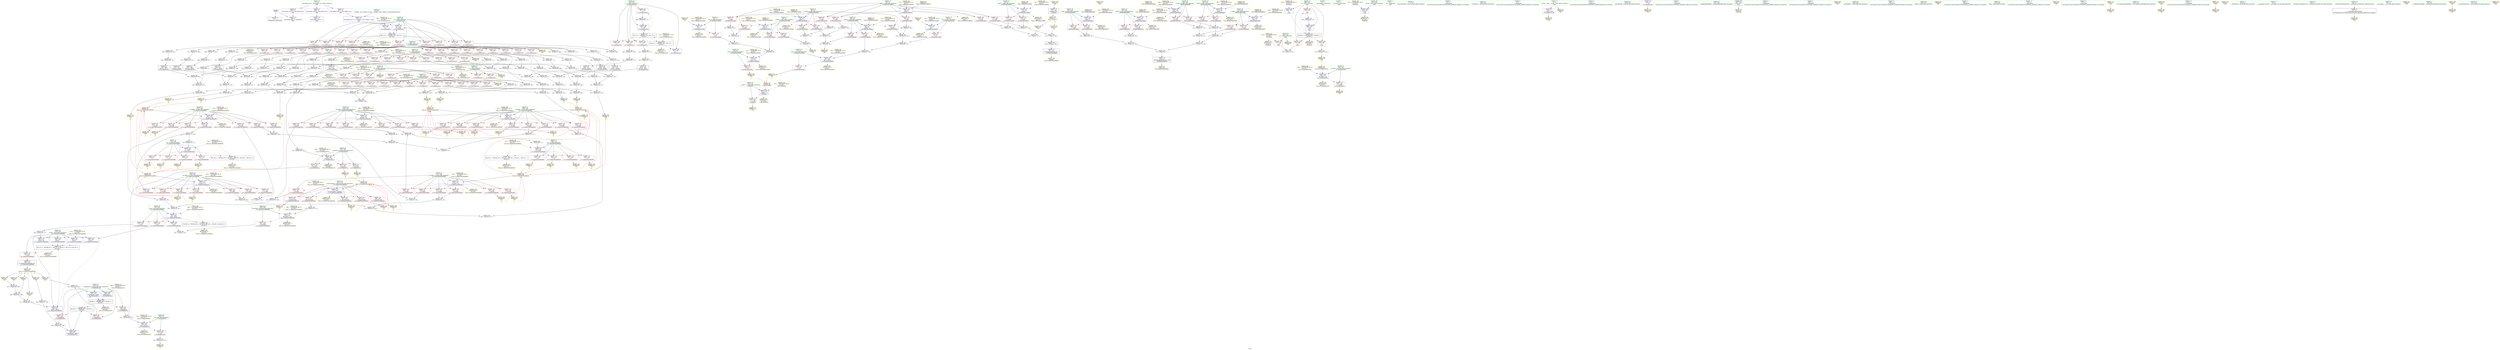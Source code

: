 digraph "SVFG" {
	label="SVFG";

	Node0x55f0ead30ea0 [shape=record,color=grey,label="{NodeID: 0\nNullPtr}"];
	Node0x55f0ead30ea0 -> Node0x55f0ead568e0[style=solid];
	Node0x55f0ead30ea0 -> Node0x55f0ead62c90[style=solid];
	Node0x55f0ead9a1c0 [shape=record,color=yellow,style=double,label="{NodeID: 609\nRETMU(56V_1)\npts\{329 \}\nFun[_Z12readandsolvei]}"];
	Node0x55f0ead7acc0 [shape=record,color=grey,label="{NodeID: 526\n516 = Binary(515, 72, )\n}"];
	Node0x55f0ead7acc0 -> Node0x55f0ead7a9c0[style=solid];
	Node0x55f0ead71070 [shape=record,color=grey,label="{NodeID: 443\n100 = Binary(72, 99, )\n}"];
	Node0x55f0ead71070 -> Node0x55f0ead70ef0[style=solid];
	Node0x55f0ead68330 [shape=record,color=yellow,style=double,label="{NodeID: 360\nARet(23)\nCS[]}"];
	Node0x55f0ead64040 [shape=record,color=blue,label="{NodeID: 277\n205\<--238\narea\<--mul3\n_Z11computeAreadddddd\n}"];
	Node0x55f0ead64040 -> Node0x55f0ead5c720[style=dashed];
	Node0x55f0ead64040 -> Node0x55f0ead5c7f0[style=dashed];
	Node0x55f0ead64040 -> Node0x55f0ead5c8c0[style=dashed];
	Node0x55f0ead64040 -> Node0x55f0ead94990[style=dashed];
	Node0x55f0ead57e20 [shape=record,color=red,label="{NodeID: 194\n384\<--330\n\<--R\n_Z12readandsolvei\n}"];
	Node0x55f0ead57e20 -> Node0x55f0ead70770[style=solid];
	Node0x55f0ead54f80 [shape=record,color=red,label="{NodeID: 111\n106\<--58\n\<--errx\n_Z10hitbylinesddddd\n}"];
	Node0x55f0ead54f80 -> Node0x55f0ead657d0[style=solid];
	Node0x55f0ead53220 [shape=record,color=green,label="{NodeID: 28\n58\<--59\nerrx\<--errx_field_insensitive\n_Z10hitbylinesddddd\n}"];
	Node0x55f0ead53220 -> Node0x55f0ead54f80[style=solid];
	Node0x55f0ead53220 -> Node0x55f0ead63270[style=solid];
	Node0x55f0ead95390 [shape=record,color=black,label="{NodeID: 554\nMR_52V_2 = PHI(MR_52V_3, MR_52V_1, MR_52V_1, MR_52V_1, MR_52V_1, )\npts\{210 \}\n}"];
	Node0x55f0ead95390 -> Node0x55f0ead9b800[style=dashed];
	Node0x55f0ead73a70 [shape=record,color=grey,label="{NodeID: 471\n85 = Binary(83, 84, )\n}"];
	Node0x55f0ead73a70 -> Node0x55f0ead738f0[style=solid];
	Node0x55f0ead5de90 [shape=record,color=yellow,style=double,label="{NodeID: 388\nFPARM(183)\nFun[_Z11computeAreadddddd]}"];
	Node0x55f0ead5de90 -> Node0x55f0ead639c0[style=solid];
	Node0x55f0ead65700 [shape=record,color=yellow,style=double,label="{NodeID: 305\nAPARM(94)\nCS[]}"];
	Node0x55f0ead594e0 [shape=record,color=red,label="{NodeID: 222\n492\<--336\n\<--g\n_Z12readandsolvei\n}"];
	Node0x55f0ead594e0 -> Node0x55f0ead70470[style=solid];
	Node0x55f0ead5af90 [shape=record,color=red,label="{NodeID: 139\n311\<--193\n\<--lly.addr\n_Z11computeAreadddddd\n}"];
	Node0x55f0ead5af90 -> Node0x55f0ead65a40[style=solid];
	Node0x55f0ead55a20 [shape=record,color=green,label="{NodeID: 56\n330\<--331\nR\<--R_field_insensitive\n_Z12readandsolvei\n}"];
	Node0x55f0ead55a20 -> Node0x55f0ead57c80[style=solid];
	Node0x55f0ead55a20 -> Node0x55f0ead57d50[style=solid];
	Node0x55f0ead55a20 -> Node0x55f0ead57e20[style=solid];
	Node0x55f0ead55a20 -> Node0x55f0ead57ef0[style=solid];
	Node0x55f0ead55a20 -> Node0x55f0ead57fc0[style=solid];
	Node0x55f0ead55a20 -> Node0x55f0ead652f0[style=solid];
	Node0x55f0ead97f20 [shape=record,color=yellow,style=double,label="{NodeID: 582\n28V_1 = ENCHI(MR_28V_0)\npts\{152 \}\nFun[_Z9hitbyedgeddddd]}"];
	Node0x55f0ead97f20 -> Node0x55f0ead63820[style=dashed];
	Node0x55f0ead5ff40 [shape=record,color=grey,label="{NodeID: 499\n112 = Binary(110, 111, )\n}"];
	Node0x55f0ead5ff40 -> Node0x55f0ead7c640[style=solid];
	Node0x55f0ead6e7f0 [shape=record,color=grey,label="{NodeID: 416\n169 = Binary(167, 168, )\n}"];
	Node0x55f0ead6e7f0 -> Node0x55f0ead70170[style=solid];
	Node0x55f0ead66dc0 [shape=record,color=yellow,style=double,label="{NodeID: 333\nAPARM(296)\nCS[]|{<s0>9}}"];
	Node0x55f0ead66dc0:s0 -> Node0x55f0ead5e250[style=solid,color=red];
	Node0x55f0ead629f0 [shape=record,color=red,label="{NodeID: 250\n582\<--566\n\<--i\nmain\n}"];
	Node0x55f0ead629f0 -> Node0x55f0ead7a0c0[style=solid];
	Node0x55f0ead5c650 [shape=record,color=red,label="{NodeID: 167\n241\<--203\n\<--threshold\n_Z11computeAreadddddd\n}"];
	Node0x55f0ead5c650 -> Node0x55f0ead7c4c0[style=solid];
	Node0x55f0ead57230 [shape=record,color=black,label="{NodeID: 84\n442\<--441\nconv46\<--add45\n_Z12readandsolvei\n}"];
	Node0x55f0ead57230 -> Node0x55f0ead759f0[style=solid];
	Node0x55f0ead515d0 [shape=record,color=green,label="{NodeID: 1\n7\<--1\n__dso_handle\<--dummyObj\nGlob }"];
	Node0x55f0ead9a2a0 [shape=record,color=yellow,style=double,label="{NodeID: 610\nRETMU(58V_1)\npts\{331 \}\nFun[_Z12readandsolvei]}"];
	Node0x55f0ead7ae40 [shape=record,color=grey,label="{NodeID: 527\n480 = Binary(477, 479, )\n}"];
	Node0x55f0ead7ae40 -> Node0x55f0ead7ab40[style=solid];
	Node0x55f0ead711f0 [shape=record,color=grey,label="{NodeID: 444\n380 = Binary(379, 72, )\n}"];
	Node0x55f0ead711f0 -> Node0x55f0ead714f0[style=solid];
	Node0x55f0ead683c0 [shape=record,color=yellow,style=double,label="{NodeID: 361\nARet(95)\nCS[]}"];
	Node0x55f0ead683c0 -> Node0x55f0ead63340[style=solid];
	Node0x55f0ead64110 [shape=record,color=blue,label="{NodeID: 278\n189\<--245\nretval\<--div\n_Z11computeAreadddddd\n}"];
	Node0x55f0ead64110 -> Node0x55f0ead948a0[style=dashed];
	Node0x55f0ead57ef0 [shape=record,color=red,label="{NodeID: 195\n453\<--330\n\<--R\n_Z12readandsolvei\n}"];
	Node0x55f0ead57ef0 -> Node0x55f0ead72e70[style=solid];
	Node0x55f0ead55050 [shape=record,color=red,label="{NodeID: 112\n98\<--60\n\<--ky\n_Z10hitbylinesddddd\n}"];
	Node0x55f0ead55050 -> Node0x55f0ead70bf0[style=solid];
	Node0x55f0ead532f0 [shape=record,color=green,label="{NodeID: 29\n60\<--61\nky\<--ky_field_insensitive\n_Z10hitbylinesddddd\n}"];
	Node0x55f0ead532f0 -> Node0x55f0ead55050[style=solid];
	Node0x55f0ead532f0 -> Node0x55f0ead63340[style=solid];
	Node0x55f0ead95890 [shape=record,color=black,label="{NodeID: 555\nMR_80V_3 = PHI(MR_80V_4, MR_80V_2, )\npts\{567 \}\n}"];
	Node0x55f0ead95890 -> Node0x55f0ead62850[style=dashed];
	Node0x55f0ead95890 -> Node0x55f0ead62920[style=dashed];
	Node0x55f0ead95890 -> Node0x55f0ead629f0[style=dashed];
	Node0x55f0ead95890 -> Node0x55f0ead64fb0[style=dashed];
	Node0x55f0ead95890 -> Node0x55f0ead997c0[style=dashed];
	Node0x55f0ead73bf0 [shape=record,color=grey,label="{NodeID: 472\n399 = Binary(398, 372, )\n}"];
	Node0x55f0ead73bf0 -> Node0x55f0ead56fc0[style=solid];
	Node0x55f0ead5e070 [shape=record,color=yellow,style=double,label="{NodeID: 389\nFPARM(184)\nFun[_Z11computeAreadddddd]}"];
	Node0x55f0ead5e070 -> Node0x55f0ead63a90[style=solid];
	Node0x55f0ead657d0 [shape=record,color=yellow,style=double,label="{NodeID: 306\nAPARM(106)\nCS[]|{<s0>5}}"];
	Node0x55f0ead657d0:s0 -> Node0x55f0ead5e9d0[style=solid,color=red];
	Node0x55f0ead595b0 [shape=record,color=red,label="{NodeID: 223\n501\<--336\n\<--g\n_Z12readandsolvei\n}"];
	Node0x55f0ead595b0 -> Node0x55f0ead71df0[style=solid];
	Node0x55f0ead5b060 [shape=record,color=red,label="{NodeID: 140\n222\<--195\n\<--rrx.addr\n_Z11computeAreadddddd\n}"];
	Node0x55f0ead5b060 -> Node0x55f0ead7c1c0[style=solid];
	Node0x55f0ead55af0 [shape=record,color=green,label="{NodeID: 57\n332\<--333\nt\<--t_field_insensitive\n_Z12readandsolvei\n}"];
	Node0x55f0ead55af0 -> Node0x55f0ead58090[style=solid];
	Node0x55f0ead55af0 -> Node0x55f0ead58160[style=solid];
	Node0x55f0ead55af0 -> Node0x55f0ead58230[style=solid];
	Node0x55f0ead55af0 -> Node0x55f0ead67920[style=solid];
	Node0x55f0ead98000 [shape=record,color=yellow,style=double,label="{NodeID: 583\n30V_1 = ENCHI(MR_30V_0)\npts\{154 \}\nFun[_Z9hitbyedgeddddd]}"];
	Node0x55f0ead98000 -> Node0x55f0ead638f0[style=dashed];
	Node0x55f0ead600c0 [shape=record,color=grey,label="{NodeID: 500\n119 = Binary(117, 118, )\n}"];
	Node0x55f0ead600c0 -> Node0x55f0ead7c7c0[style=solid];
	Node0x55f0ead6e970 [shape=record,color=grey,label="{NodeID: 417\n357 = Binary(358, 356, )\n}"];
	Node0x55f0ead6e970 -> Node0x55f0ead6dbf0[style=solid];
	Node0x55f0ead66e90 [shape=record,color=yellow,style=double,label="{NodeID: 334\nAPARM(297)\nCS[]|{<s0>9}}"];
	Node0x55f0ead66e90:s0 -> Node0x55f0ead5e430[style=solid,color=red];
	Node0x55f0ead62ac0 [shape=record,color=blue,label="{NodeID: 251\n596\<--12\nllvm.global_ctors_0\<--\nGlob }"];
	Node0x55f0ead5c720 [shape=record,color=red,label="{NodeID: 168\n240\<--205\n\<--area\n_Z11computeAreadddddd\n}"];
	Node0x55f0ead5c720 -> Node0x55f0ead7c4c0[style=solid];
	Node0x55f0ead57300 [shape=record,color=black,label="{NodeID: 85\n472\<--471\nconv60\<--add59\n_Z12readandsolvei\n}"];
	Node0x55f0ead57300 -> Node0x55f0ead7b140[style=solid];
	Node0x55f0ead51660 [shape=record,color=green,label="{NodeID: 2\n8\<--1\n_ZSt3cin\<--dummyObj\nGlob }"];
	Node0x55f0ead9a380 [shape=record,color=yellow,style=double,label="{NodeID: 611\nRETMU(60V_1)\npts\{333 \}\nFun[_Z12readandsolvei]}"];
	Node0x55f0ead7afc0 [shape=record,color=grey,label="{NodeID: 528\n479 = Binary(478, 72, )\n}"];
	Node0x55f0ead7afc0 -> Node0x55f0ead7ae40[style=solid];
	Node0x55f0ead71370 [shape=record,color=grey,label="{NodeID: 445\n301 = Binary(293, 300, )\n}"];
	Node0x55f0ead71370 -> Node0x55f0ead6f270[style=solid];
	Node0x55f0ead68450 [shape=record,color=yellow,style=double,label="{NodeID: 362\nARet(107)\nCS[]}"];
	Node0x55f0ead68450 -> Node0x55f0ead7c640[style=solid];
	Node0x55f0ead641e0 [shape=record,color=blue,label="{NodeID: 279\n189\<--260\nretval\<--\n_Z11computeAreadddddd\n}"];
	Node0x55f0ead641e0 -> Node0x55f0ead948a0[style=dashed];
	Node0x55f0ead57fc0 [shape=record,color=red,label="{NodeID: 196\n525\<--330\n\<--R\n_Z12readandsolvei\n}"];
	Node0x55f0ead57fc0 -> Node0x55f0ead7b740[style=solid];
	Node0x55f0ead55120 [shape=record,color=red,label="{NodeID: 113\n115\<--62\n\<--erry\n_Z10hitbylinesddddd\n}"];
	Node0x55f0ead55120 -> Node0x55f0ead65e50[style=solid];
	Node0x55f0ead533c0 [shape=record,color=green,label="{NodeID: 30\n62\<--63\nerry\<--erry_field_insensitive\n_Z10hitbylinesddddd\n}"];
	Node0x55f0ead533c0 -> Node0x55f0ead55120[style=solid];
	Node0x55f0ead533c0 -> Node0x55f0ead63410[style=solid];
	Node0x55f0ead95d90 [shape=record,color=yellow,style=double,label="{NodeID: 556\n76V_1 = ENCHI(MR_76V_0)\npts\{563 \}\nFun[main]}"];
	Node0x55f0ead95d90 -> Node0x55f0ead64e10[style=dashed];
	Node0x55f0ead73d70 [shape=record,color=grey,label="{NodeID: 473\n91 = Binary(72, 90, )\n}"];
	Node0x55f0ead73d70 -> Node0x55f0ead73ef0[style=solid];
	Node0x55f0ead5e250 [shape=record,color=yellow,style=double,label="{NodeID: 390\nFPARM(185)\nFun[_Z11computeAreadddddd]}"];
	Node0x55f0ead5e250 -> Node0x55f0ead63b60[style=solid];
	Node0x55f0ead658a0 [shape=record,color=yellow,style=double,label="{NodeID: 307\nAPARM(75)\nCS[]}"];
	Node0x55f0ead59680 [shape=record,color=red,label="{NodeID: 224\n506\<--336\n\<--g\n_Z12readandsolvei\n}"];
	Node0x55f0ead59680 -> Node0x55f0ead5f980[style=solid];
	Node0x55f0ead5b130 [shape=record,color=red,label="{NodeID: 141\n232\<--195\n\<--rrx.addr\n_Z11computeAreadddddd\n}"];
	Node0x55f0ead5b130 -> Node0x55f0ead753f0[style=solid];
	Node0x55f0ead55bc0 [shape=record,color=green,label="{NodeID: 58\n334\<--335\nr\<--r_field_insensitive\n_Z12readandsolvei\n}"];
	Node0x55f0ead55bc0 -> Node0x55f0ead58300[style=solid];
	Node0x55f0ead55bc0 -> Node0x55f0ead583d0[style=solid];
	Node0x55f0ead55bc0 -> Node0x55f0ead584a0[style=solid];
	Node0x55f0ead55bc0 -> Node0x55f0ead58570[style=solid];
	Node0x55f0ead55bc0 -> Node0x55f0ead58640[style=solid];
	Node0x55f0ead55bc0 -> Node0x55f0ead58710[style=solid];
	Node0x55f0ead55bc0 -> Node0x55f0ead587e0[style=solid];
	Node0x55f0ead55bc0 -> Node0x55f0ead588b0[style=solid];
	Node0x55f0ead55bc0 -> Node0x55f0ead58980[style=solid];
	Node0x55f0ead55bc0 -> Node0x55f0ead67ac0[style=solid];
	Node0x55f0ead980e0 [shape=record,color=yellow,style=double,label="{NodeID: 584\n32V_1 = ENCHI(MR_32V_0)\npts\{190 \}\nFun[_Z11computeAreadddddd]}"];
	Node0x55f0ead980e0 -> Node0x55f0ead63f70[style=dashed];
	Node0x55f0ead980e0 -> Node0x55f0ead64110[style=dashed];
	Node0x55f0ead980e0 -> Node0x55f0ead641e0[style=dashed];
	Node0x55f0ead980e0 -> Node0x55f0ead642b0[style=dashed];
	Node0x55f0ead980e0 -> Node0x55f0ead64520[style=dashed];
	Node0x55f0ead60240 [shape=record,color=grey,label="{NodeID: 501\n435 = Binary(434, 72, )\n}"];
	Node0x55f0ead60240 -> Node0x55f0ead5fdc0[style=solid];
	Node0x55f0ead6eaf0 [shape=record,color=grey,label="{NodeID: 418\n75 = Binary(69, 74, )\n}"];
	Node0x55f0ead6eaf0 -> Node0x55f0ead658a0[style=solid];
	Node0x55f0ead66f60 [shape=record,color=yellow,style=double,label="{NodeID: 335\nAPARM(298)\nCS[]|{<s0>9}}"];
	Node0x55f0ead66f60:s0 -> Node0x55f0ead5e610[style=solid,color=red];
	Node0x55f0ead62b90 [shape=record,color=blue,label="{NodeID: 252\n597\<--13\nllvm.global_ctors_1\<--_GLOBAL__sub_I_thobel_2_0.cpp\nGlob }"];
	Node0x55f0ead5c7f0 [shape=record,color=red,label="{NodeID: 169\n244\<--205\n\<--area\n_Z11computeAreadddddd\n}"];
	Node0x55f0ead5c7f0 -> Node0x55f0ead5fc40[style=solid];
	Node0x55f0ead573d0 [shape=record,color=black,label="{NodeID: 86\n486\<--485\nconv69\<--add68\n_Z12readandsolvei\n}"];
	Node0x55f0ead573d0 -> Node0x55f0ead6fcf0[style=solid];
	Node0x55f0ead516f0 [shape=record,color=green,label="{NodeID: 3\n9\<--1\n.str\<--dummyObj\nGlob }"];
	Node0x55f0ead9a460 [shape=record,color=yellow,style=double,label="{NodeID: 612\nRETMU(62V_1)\npts\{335 \}\nFun[_Z12readandsolvei]}"];
	Node0x55f0ead7b140 [shape=record,color=grey,label="{NodeID: 529\n477 = Binary(472, 476, )\n}"];
	Node0x55f0ead7b140 -> Node0x55f0ead7ae40[style=solid];
	Node0x55f0ead714f0 [shape=record,color=grey,label="{NodeID: 446\n381 = Binary(378, 380, )\n}"];
	Node0x55f0ead714f0 -> Node0x55f0ead6fff0[style=solid];
	Node0x55f0ead684e0 [shape=record,color=yellow,style=double,label="{NodeID: 363\nARet(76)\nCS[]}"];
	Node0x55f0ead684e0 -> Node0x55f0ead631a0[style=solid];
	Node0x55f0ead642b0 [shape=record,color=blue,label="{NodeID: 280\n189\<--230\nretval\<--\n_Z11computeAreadddddd\n}"];
	Node0x55f0ead642b0 -> Node0x55f0ead948a0[style=dashed];
	Node0x55f0ead58090 [shape=record,color=red,label="{NodeID: 197\n385\<--332\n\<--t\n_Z12readandsolvei\n}"];
	Node0x55f0ead58090 -> Node0x55f0ead70770[style=solid];
	Node0x55f0ead551f0 [shape=record,color=red,label="{NodeID: 114\n132\<--129\n\<--__x.addr\n_ZSt3absd\n}"];
	Node0x55f0ead551f0 -> Node0x55f0ead65f20[style=solid];
	Node0x55f0ead53490 [shape=record,color=green,label="{NodeID: 31\n77\<--78\nllvm.round.f64\<--llvm.round.f64_field_insensitive\n}"];
	Node0x55f0ead968b0 [shape=record,color=yellow,style=double,label="{NodeID: 557\n78V_1 = ENCHI(MR_78V_0)\npts\{565 \}\nFun[main]}"];
	Node0x55f0ead968b0 -> Node0x55f0ead62780[style=dashed];
	Node0x55f0ead968b0 -> Node0x55f0ead996e0[style=dashed];
	Node0x55f0ead73ef0 [shape=record,color=grey,label="{NodeID: 474\n93 = Binary(91, 92, )\n}"];
	Node0x55f0ead73ef0 -> Node0x55f0ead71f70[style=solid];
	Node0x55f0ead5e430 [shape=record,color=yellow,style=double,label="{NodeID: 391\nFPARM(186)\nFun[_Z11computeAreadddddd]}"];
	Node0x55f0ead5e430 -> Node0x55f0ead63c30[style=solid];
	Node0x55f0ead65970 [shape=record,color=yellow,style=double,label="{NodeID: 308\nAPARM(310)\nCS[]|{<s0>11}}"];
	Node0x55f0ead65970:s0 -> Node0x55f0ead5de90[style=solid,color=red];
	Node0x55f0ead59750 [shape=record,color=red,label="{NodeID: 225\n515\<--336\n\<--g\n_Z12readandsolvei\n}"];
	Node0x55f0ead59750 -> Node0x55f0ead7acc0[style=solid];
	Node0x55f0ead5b200 [shape=record,color=red,label="{NodeID: 142\n248\<--195\n\<--rrx.addr\n_Z11computeAreadddddd\n}"];
	Node0x55f0ead5b200 -> Node0x55f0ead60fc0[style=solid];
	Node0x55f0ead55c90 [shape=record,color=green,label="{NodeID: 59\n336\<--337\ng\<--g_field_insensitive\n_Z12readandsolvei\n}"];
	Node0x55f0ead55c90 -> Node0x55f0ead58a50[style=solid];
	Node0x55f0ead55c90 -> Node0x55f0ead58b20[style=solid];
	Node0x55f0ead55c90 -> Node0x55f0ead58bf0[style=solid];
	Node0x55f0ead55c90 -> Node0x55f0ead58cc0[style=solid];
	Node0x55f0ead55c90 -> Node0x55f0ead58d90[style=solid];
	Node0x55f0ead55c90 -> Node0x55f0ead58e60[style=solid];
	Node0x55f0ead55c90 -> Node0x55f0ead58f30[style=solid];
	Node0x55f0ead55c90 -> Node0x55f0ead59000[style=solid];
	Node0x55f0ead55c90 -> Node0x55f0ead590d0[style=solid];
	Node0x55f0ead55c90 -> Node0x55f0ead591a0[style=solid];
	Node0x55f0ead55c90 -> Node0x55f0ead59270[style=solid];
	Node0x55f0ead55c90 -> Node0x55f0ead59340[style=solid];
	Node0x55f0ead55c90 -> Node0x55f0ead59410[style=solid];
	Node0x55f0ead55c90 -> Node0x55f0ead594e0[style=solid];
	Node0x55f0ead55c90 -> Node0x55f0ead595b0[style=solid];
	Node0x55f0ead55c90 -> Node0x55f0ead59680[style=solid];
	Node0x55f0ead55c90 -> Node0x55f0ead59750[style=solid];
	Node0x55f0ead55c90 -> Node0x55f0ead59820[style=solid];
	Node0x55f0ead55c90 -> Node0x55f0ead67c60[style=solid];
	Node0x55f0ead981f0 [shape=record,color=yellow,style=double,label="{NodeID: 585\n34V_1 = ENCHI(MR_34V_0)\npts\{192 \}\nFun[_Z11computeAreadddddd]}"];
	Node0x55f0ead981f0 -> Node0x55f0ead639c0[style=dashed];
	Node0x55f0ead603c0 [shape=record,color=grey,label="{NodeID: 502\n237 = Binary(235, 236, )\n}"];
	Node0x55f0ead603c0 -> Node0x55f0ead60840[style=solid];
	Node0x55f0ead6ec70 [shape=record,color=grey,label="{NodeID: 419\n537 = Binary(536, 372, )\n}"];
	Node0x55f0ead6ec70 -> Node0x55f0ead64c70[style=solid];
	Node0x55f0ead67030 [shape=record,color=yellow,style=double,label="{NodeID: 336\nAPARM(299)\nCS[]|{<s0>9}}"];
	Node0x55f0ead67030:s0 -> Node0x55f0ead5e7f0[style=solid,color=red];
	Node0x55f0ead62c90 [shape=record,color=blue, style = dotted,label="{NodeID: 253\n598\<--3\nllvm.global_ctors_2\<--dummyVal\nGlob }"];
	Node0x55f0ead5c8c0 [shape=record,color=red,label="{NodeID: 170\n260\<--205\n\<--area\n_Z11computeAreadddddd\n}"];
	Node0x55f0ead5c8c0 -> Node0x55f0ead641e0[style=solid];
	Node0x55f0ead574a0 [shape=record,color=black,label="{NodeID: 87\n500\<--499\nconv78\<--add77\n_Z12readandsolvei\n}"];
	Node0x55f0ead574a0 -> Node0x55f0ead723f0[style=solid];
	Node0x55f0ead51780 [shape=record,color=green,label="{NodeID: 4\n12\<--1\n\<--dummyObj\nCan only get source location for instruction, argument, global var or function.}"];
	Node0x55f0ead9a540 [shape=record,color=yellow,style=double,label="{NodeID: 613\nRETMU(64V_1)\npts\{337 \}\nFun[_Z12readandsolvei]}"];
	Node0x55f0ead7b2c0 [shape=record,color=grey,label="{NodeID: 530\n476 = Binary(474, 475, )\n}"];
	Node0x55f0ead7b2c0 -> Node0x55f0ead7b140[style=solid];
	Node0x55f0ead71670 [shape=record,color=grey,label="{NodeID: 447\n499 = Binary(498, 372, )\n}"];
	Node0x55f0ead71670 -> Node0x55f0ead574a0[style=solid];
	Node0x55f0ead68570 [shape=record,color=yellow,style=double,label="{NodeID: 364\nARet(316)\nCS[]}"];
	Node0x55f0ead68570 -> Node0x55f0ead741f0[style=solid];
	Node0x55f0ead64380 [shape=record,color=blue,label="{NodeID: 281\n207\<--280\ncx\<--div21\n_Z11computeAreadddddd\n}"];
	Node0x55f0ead64380 -> Node0x55f0ead5c990[style=dashed];
	Node0x55f0ead64380 -> Node0x55f0ead5ca60[style=dashed];
	Node0x55f0ead64380 -> Node0x55f0ead5cb30[style=dashed];
	Node0x55f0ead64380 -> Node0x55f0ead5cc00[style=dashed];
	Node0x55f0ead64380 -> Node0x55f0ead94e90[style=dashed];
	Node0x55f0ead58160 [shape=record,color=red,label="{NodeID: 198\n454\<--332\n\<--t\n_Z12readandsolvei\n}"];
	Node0x55f0ead58160 -> Node0x55f0ead72e70[style=solid];
	Node0x55f0ead552c0 [shape=record,color=red,label="{NodeID: 115\n160\<--145\n\<--x.addr\n_Z9hitbyedgeddddd\n}"];
	Node0x55f0ead552c0 -> Node0x55f0ead6edf0[style=solid];
	Node0x55f0ead53590 [shape=record,color=green,label="{NodeID: 32\n108\<--109\n_ZSt3absd\<--_ZSt3absd_field_insensitive\n}"];
	Node0x55f0ead96990 [shape=record,color=yellow,style=double,label="{NodeID: 558\n80V_1 = ENCHI(MR_80V_0)\npts\{567 \}\nFun[main]}"];
	Node0x55f0ead96990 -> Node0x55f0ead64ee0[style=dashed];
	Node0x55f0ead74070 [shape=record,color=grey,label="{NodeID: 475\n427 = Binary(426, 372, )\n}"];
	Node0x55f0ead74070 -> Node0x55f0ead57160[style=solid];
	Node0x55f0ead5e610 [shape=record,color=yellow,style=double,label="{NodeID: 392\nFPARM(187)\nFun[_Z11computeAreadddddd]}"];
	Node0x55f0ead5e610 -> Node0x55f0ead63d00[style=solid];
	Node0x55f0ead65a40 [shape=record,color=yellow,style=double,label="{NodeID: 309\nAPARM(311)\nCS[]|{<s0>11}}"];
	Node0x55f0ead65a40:s0 -> Node0x55f0ead5e070[style=solid,color=red];
	Node0x55f0ead59820 [shape=record,color=red,label="{NodeID: 226\n520\<--336\n\<--g\n_Z12readandsolvei\n}"];
	Node0x55f0ead59820 -> Node0x55f0ead7a540[style=solid];
	Node0x55f0ead5b2d0 [shape=record,color=red,label="{NodeID: 143\n249\<--195\n\<--rrx.addr\n_Z11computeAreadddddd\n}"];
	Node0x55f0ead5b2d0 -> Node0x55f0ead60fc0[style=solid];
	Node0x55f0ead55d60 [shape=record,color=green,label="{NodeID: 60\n338\<--339\nmaxarea\<--maxarea_field_insensitive\n_Z12readandsolvei\n}"];
	Node0x55f0ead55d60 -> Node0x55f0ead598f0[style=solid];
	Node0x55f0ead55d60 -> Node0x55f0ead599c0[style=solid];
	Node0x55f0ead55d60 -> Node0x55f0ead59a90[style=solid];
	Node0x55f0ead55d60 -> Node0x55f0ead646c0[style=solid];
	Node0x55f0ead982d0 [shape=record,color=yellow,style=double,label="{NodeID: 586\n36V_1 = ENCHI(MR_36V_0)\npts\{194 \}\nFun[_Z11computeAreadddddd]}"];
	Node0x55f0ead982d0 -> Node0x55f0ead63a90[style=dashed];
	Node0x55f0ead60540 [shape=record,color=grey,label="{NodeID: 503\n432 = Binary(430, 431, )\n}"];
	Node0x55f0ead60540 -> Node0x55f0ead606c0[style=solid];
	Node0x55f0ead6edf0 [shape=record,color=grey,label="{NodeID: 420\n162 = Binary(160, 161, )\n}"];
	Node0x55f0ead6edf0 -> Node0x55f0ead6e670[style=solid];
	Node0x55f0ead67100 [shape=record,color=yellow,style=double,label="{NodeID: 337\nAPARM(302)\nCS[]|{<s0>10}}"];
	Node0x55f0ead67100:s0 -> Node0x55f0ead5de90[style=solid,color=red];
	Node0x55f0ead62d90 [shape=record,color=blue,label="{NodeID: 254\n46\<--41\nx.addr\<--x\n_Z10hitbylinesddddd\n}"];
	Node0x55f0ead62d90 -> Node0x55f0ead57ae0[style=dashed];
	Node0x55f0ead62d90 -> Node0x55f0ead57bb0[style=dashed];
	Node0x55f0ead62d90 -> Node0x55f0ead998a0[style=dashed];
	Node0x55f0ead5c990 [shape=record,color=red,label="{NodeID: 171\n289\<--207\n\<--cx\n_Z11computeAreadddddd\n}"];
	Node0x55f0ead5c990 -> Node0x55f0ead66190[style=solid];
	Node0x55f0ead57570 [shape=record,color=black,label="{NodeID: 88\n514\<--513\nconv87\<--add86\n_Z12readandsolvei\n}"];
	Node0x55f0ead57570 -> Node0x55f0ead7a840[style=solid];
	Node0x55f0ead51fc0 [shape=record,color=green,label="{NodeID: 5\n72\<--1\n\<--dummyObj\nCan only get source location for instruction, argument, global var or function.}"];
	Node0x55f0ead9a620 [shape=record,color=yellow,style=double,label="{NodeID: 614\nRETMU(66V_2)\npts\{339 \}\nFun[_Z12readandsolvei]}"];
	Node0x55f0ead7b440 [shape=record,color=grey,label="{NodeID: 531\n474 = Binary(473, 72, )\n}"];
	Node0x55f0ead7b440 -> Node0x55f0ead7b2c0[style=solid];
	Node0x55f0ead717f0 [shape=record,color=grey,label="{NodeID: 448\n498 = Binary(370, 497, )\n}"];
	Node0x55f0ead717f0 -> Node0x55f0ead71670[style=solid];
	Node0x55f0ead68600 [shape=record,color=yellow,style=double,label="{NodeID: 365\nARet(116)\nCS[]}"];
	Node0x55f0ead68600 -> Node0x55f0ead7c7c0[style=solid];
	Node0x55f0ead64450 [shape=record,color=blue,label="{NodeID: 282\n209\<--285\ncy\<--div23\n_Z11computeAreadddddd\n}"];
	Node0x55f0ead64450 -> Node0x55f0ead5ccd0[style=dashed];
	Node0x55f0ead64450 -> Node0x55f0ead5cda0[style=dashed];
	Node0x55f0ead64450 -> Node0x55f0ead5ce70[style=dashed];
	Node0x55f0ead64450 -> Node0x55f0ead5cf40[style=dashed];
	Node0x55f0ead64450 -> Node0x55f0ead95390[style=dashed];
	Node0x55f0ead58230 [shape=record,color=red,label="{NodeID: 199\n526\<--332\n\<--t\n_Z12readandsolvei\n}"];
	Node0x55f0ead58230 -> Node0x55f0ead7b740[style=solid];
	Node0x55f0ead59ce0 [shape=record,color=red,label="{NodeID: 116\n161\<--145\n\<--x.addr\n_Z9hitbyedgeddddd\n}"];
	Node0x55f0ead59ce0 -> Node0x55f0ead6edf0[style=solid];
	Node0x55f0ead53690 [shape=record,color=green,label="{NodeID: 33\n129\<--130\n__x.addr\<--__x.addr_field_insensitive\n_ZSt3absd\n}"];
	Node0x55f0ead53690 -> Node0x55f0ead551f0[style=solid];
	Node0x55f0ead53690 -> Node0x55f0ead634e0[style=solid];
	Node0x55f0ead96a70 [shape=record,color=yellow,style=double,label="{NodeID: 559\n2V_1 = ENCHI(MR_2V_0)\npts\{47 \}\nFun[_Z10hitbylinesddddd]}"];
	Node0x55f0ead96a70 -> Node0x55f0ead62d90[style=dashed];
	Node0x55f0ead741f0 [shape=record,color=grey,label="{NodeID: 476\n317 = Binary(309, 316, )\n}"];
	Node0x55f0ead741f0 -> Node0x55f0ead64520[style=solid];
	Node0x55f0ead5e7f0 [shape=record,color=yellow,style=double,label="{NodeID: 393\nFPARM(188)\nFun[_Z11computeAreadddddd]}"];
	Node0x55f0ead5e7f0 -> Node0x55f0ead63dd0[style=solid];
	Node0x55f0ead65b10 [shape=record,color=yellow,style=double,label="{NodeID: 310\nAPARM(312)\nCS[]|{<s0>11}}"];
	Node0x55f0ead65b10:s0 -> Node0x55f0ead5e250[style=solid,color=red];
	Node0x55f0ead598f0 [shape=record,color=red,label="{NodeID: 227\n458\<--338\n\<--maxarea\n_Z12readandsolvei\n}"];
	Node0x55f0ead598f0 -> Node0x55f0ead68140[style=solid];
	Node0x55f0ead5b3a0 [shape=record,color=red,label="{NodeID: 144\n278\<--195\n\<--rrx.addr\n_Z11computeAreadddddd\n}"];
	Node0x55f0ead5b3a0 -> Node0x55f0ead61740[style=solid];
	Node0x55f0ead55e30 [shape=record,color=green,label="{NodeID: 61\n340\<--341\ncomplement\<--complement_field_insensitive\n_Z12readandsolvei\n}"];
	Node0x55f0ead55e30 -> Node0x55f0ead59b60[style=solid];
	Node0x55f0ead55e30 -> Node0x55f0ead61ac0[style=solid];
	Node0x55f0ead55e30 -> Node0x55f0ead61b50[style=solid];
	Node0x55f0ead55e30 -> Node0x55f0ead64790[style=solid];
	Node0x55f0ead55e30 -> Node0x55f0ead64a00[style=solid];
	Node0x55f0ead55e30 -> Node0x55f0ead64ba0[style=solid];
	Node0x55f0ead983b0 [shape=record,color=yellow,style=double,label="{NodeID: 587\n38V_1 = ENCHI(MR_38V_0)\npts\{196 \}\nFun[_Z11computeAreadddddd]}"];
	Node0x55f0ead983b0 -> Node0x55f0ead63b60[style=dashed];
	Node0x55f0ead606c0 [shape=record,color=grey,label="{NodeID: 504\n433 = Binary(428, 432, )\n}"];
	Node0x55f0ead606c0 -> Node0x55f0ead5fdc0[style=solid];
	Node0x55f0ead6ef70 [shape=record,color=grey,label="{NodeID: 421\n165 = Binary(163, 164, )\n}"];
	Node0x55f0ead6ef70 -> Node0x55f0ead6e670[style=solid];
	Node0x55f0ead671d0 [shape=record,color=yellow,style=double,label="{NodeID: 338\nAPARM(303)\nCS[]|{<s0>10}}"];
	Node0x55f0ead671d0:s0 -> Node0x55f0ead5e070[style=solid,color=red];
	Node0x55f0ead62e60 [shape=record,color=blue,label="{NodeID: 255\n48\<--42\ny.addr\<--y\n_Z10hitbylinesddddd\n}"];
	Node0x55f0ead62e60 -> Node0x55f0ead54350[style=dashed];
	Node0x55f0ead62e60 -> Node0x55f0ead54420[style=dashed];
	Node0x55f0ead62e60 -> Node0x55f0ead999b0[style=dashed];
	Node0x55f0ead5ca60 [shape=record,color=red,label="{NodeID: 172\n294\<--207\n\<--cx\n_Z11computeAreadddddd\n}"];
	Node0x55f0ead5ca60 -> Node0x55f0ead66c20[style=solid];
	Node0x55f0ead57640 [shape=record,color=purple,label="{NodeID: 89\n22\<--4\n\<--_ZStL8__ioinit\n__cxx_global_var_init\n}"];
	Node0x55f0ead57640 -> Node0x55f0ead65560[style=solid];
	Node0x55f0ead52050 [shape=record,color=green,label="{NodeID: 6\n123\<--1\n\<--dummyObj\nCan only get source location for instruction, argument, global var or function.}"];
	Node0x55f0ead9a700 [shape=record,color=yellow,style=double,label="{NodeID: 615\nRETMU(68V_3)\npts\{341 \}\nFun[_Z12readandsolvei]}"];
	Node0x55f0ead7b5c0 [shape=record,color=grey,label="{NodeID: 532\n529 = Binary(527, 528, )\n}"];
	Node0x55f0ead7b5c0 -> Node0x55f0ead66810[style=solid];
	Node0x55f0ead71970 [shape=record,color=grey,label="{NodeID: 449\n265 = Binary(263, 264, )\n}"];
	Node0x55f0ead71970 -> Node0x55f0ead720f0[style=solid];
	Node0x55f0ead68690 [shape=record,color=yellow,style=double,label="{NodeID: 366\nARet(133)\nCS[]}"];
	Node0x55f0ead68690 -> Node0x55f0ead56bb0[style=solid];
	Node0x55f0ead64520 [shape=record,color=blue,label="{NodeID: 283\n189\<--317\nretval\<--add29\n_Z11computeAreadddddd\n}"];
	Node0x55f0ead64520 -> Node0x55f0ead948a0[style=dashed];
	Node0x55f0ead58300 [shape=record,color=red,label="{NodeID: 200\n376\<--334\n\<--r\n_Z12readandsolvei\n}"];
	Node0x55f0ead58300 -> Node0x55f0ead72570[style=solid];
	Node0x55f0ead59db0 [shape=record,color=red,label="{NodeID: 117\n163\<--147\n\<--y.addr\n_Z9hitbyedgeddddd\n}"];
	Node0x55f0ead59db0 -> Node0x55f0ead6ef70[style=solid];
	Node0x55f0ead53760 [shape=record,color=green,label="{NodeID: 34\n134\<--135\nllvm.fabs.f64\<--llvm.fabs.f64_field_insensitive\n}"];
	Node0x55f0ead96b80 [shape=record,color=yellow,style=double,label="{NodeID: 560\n4V_1 = ENCHI(MR_4V_0)\npts\{49 \}\nFun[_Z10hitbylinesddddd]}"];
	Node0x55f0ead96b80 -> Node0x55f0ead62e60[style=dashed];
	Node0x55f0ead74370 [shape=record,color=grey,label="{NodeID: 477\n426 = Binary(370, 425, )\n}"];
	Node0x55f0ead74370 -> Node0x55f0ead74070[style=solid];
	Node0x55f0ead5e9d0 [shape=record,color=yellow,style=double,label="{NodeID: 394\nFPARM(128)\nFun[_ZSt3absd]}"];
	Node0x55f0ead5e9d0 -> Node0x55f0ead634e0[style=solid];
	Node0x55f0ead65be0 [shape=record,color=yellow,style=double,label="{NodeID: 311\nAPARM(313)\nCS[]|{<s0>11}}"];
	Node0x55f0ead65be0:s0 -> Node0x55f0ead5e430[style=solid,color=red];
	Node0x55f0ead599c0 [shape=record,color=red,label="{NodeID: 228\n530\<--338\n\<--maxarea\n_Z12readandsolvei\n}"];
	Node0x55f0ead599c0 -> Node0x55f0ead668e0[style=solid];
	Node0x55f0ead5b470 [shape=record,color=red,label="{NodeID: 145\n296\<--195\n\<--rrx.addr\n_Z11computeAreadddddd\n}"];
	Node0x55f0ead5b470 -> Node0x55f0ead66dc0[style=solid];
	Node0x55f0ead55f00 [shape=record,color=green,label="{NodeID: 62\n342\<--343\nx\<--x_field_insensitive\n_Z12readandsolvei\n}"];
	Node0x55f0ead55f00 -> Node0x55f0ead61c20[style=solid];
	Node0x55f0ead55f00 -> Node0x55f0ead61cf0[style=solid];
	Node0x55f0ead55f00 -> Node0x55f0ead61dc0[style=solid];
	Node0x55f0ead55f00 -> Node0x55f0ead61e90[style=solid];
	Node0x55f0ead55f00 -> Node0x55f0ead61f60[style=solid];
	Node0x55f0ead55f00 -> Node0x55f0ead62030[style=solid];
	Node0x55f0ead55f00 -> Node0x55f0ead62100[style=solid];
	Node0x55f0ead55f00 -> Node0x55f0ead621d0[style=solid];
	Node0x55f0ead55f00 -> Node0x55f0ead622a0[style=solid];
	Node0x55f0ead55f00 -> Node0x55f0ead64860[style=solid];
	Node0x55f0ead55f00 -> Node0x55f0ead64c70[style=solid];
	Node0x55f0ead98490 [shape=record,color=yellow,style=double,label="{NodeID: 588\n40V_1 = ENCHI(MR_40V_0)\npts\{198 \}\nFun[_Z11computeAreadddddd]}"];
	Node0x55f0ead98490 -> Node0x55f0ead63c30[style=dashed];
	Node0x55f0ead60840 [shape=record,color=grey,label="{NodeID: 505\n238 = Binary(234, 237, )\n}"];
	Node0x55f0ead60840 -> Node0x55f0ead64040[style=solid];
	Node0x55f0ead6f0f0 [shape=record,color=grey,label="{NodeID: 422\n488 = Binary(487, 72, )\n}"];
	Node0x55f0ead6f0f0 -> Node0x55f0ead6e1f0[style=solid];
	Node0x55f0ead672a0 [shape=record,color=yellow,style=double,label="{NodeID: 339\nAPARM(304)\nCS[]|{<s0>10}}"];
	Node0x55f0ead672a0:s0 -> Node0x55f0ead5e250[style=solid,color=red];
	Node0x55f0ead62f30 [shape=record,color=blue,label="{NodeID: 256\n50\<--43\nr.addr\<--r\n_Z10hitbylinesddddd\n}"];
	Node0x55f0ead62f30 -> Node0x55f0ead544f0[style=dashed];
	Node0x55f0ead62f30 -> Node0x55f0ead545c0[style=dashed];
	Node0x55f0ead62f30 -> Node0x55f0ead54690[style=dashed];
	Node0x55f0ead62f30 -> Node0x55f0ead54760[style=dashed];
	Node0x55f0ead62f30 -> Node0x55f0ead54830[style=dashed];
	Node0x55f0ead62f30 -> Node0x55f0ead54900[style=dashed];
	Node0x55f0ead62f30 -> Node0x55f0ead99a90[style=dashed];
	Node0x55f0ead5cb30 [shape=record,color=red,label="{NodeID: 173\n304\<--207\n\<--cx\n_Z11computeAreadddddd\n}"];
	Node0x55f0ead5cb30 -> Node0x55f0ead672a0[style=solid];
	Node0x55f0ead57710 [shape=record,color=purple,label="{NodeID: 90\n548\<--9\n\<--.str\n_Z12readandsolvei\n}"];
	Node0x55f0ead57710 -> Node0x55f0ead669b0[style=solid];
	Node0x55f0ead520e0 [shape=record,color=green,label="{NodeID: 7\n219\<--1\n\<--dummyObj\nCan only get source location for instruction, argument, global var or function.}"];
	Node0x55f0ead9a7e0 [shape=record,color=yellow,style=double,label="{NodeID: 616\nRETMU(70V_3)\npts\{343 \}\nFun[_Z12readandsolvei]}"];
	Node0x55f0ead7b740 [shape=record,color=grey,label="{NodeID: 533\n527 = Binary(525, 526, )\n}"];
	Node0x55f0ead7b740 -> Node0x55f0ead7b5c0[style=solid];
	Node0x55f0ead71af0 [shape=record,color=grey,label="{NodeID: 450\n268 = Binary(266, 267, )\n}"];
	Node0x55f0ead71af0 -> Node0x55f0ead720f0[style=solid];
	Node0x55f0ead68720 [shape=record,color=yellow,style=double,label="{NodeID: 367\nARet(293)\nCS[]}"];
	Node0x55f0ead68720 -> Node0x55f0ead71370[style=solid];
	Node0x55f0ead645f0 [shape=record,color=blue,label="{NodeID: 284\n326\<--325\ncse.addr\<--cse\n_Z12readandsolvei\n}"];
	Node0x55f0ead645f0 -> Node0x55f0ead5d010[style=dashed];
	Node0x55f0ead645f0 -> Node0x55f0ead9a0b0[style=dashed];
	Node0x55f0ead583d0 [shape=record,color=red,label="{NodeID: 201\n403\<--334\n\<--r\n_Z12readandsolvei\n}"];
	Node0x55f0ead583d0 -> Node0x55f0ead732f0[style=solid];
	Node0x55f0ead59e80 [shape=record,color=red,label="{NodeID: 118\n164\<--147\n\<--y.addr\n_Z9hitbyedgeddddd\n}"];
	Node0x55f0ead59e80 -> Node0x55f0ead6ef70[style=solid];
	Node0x55f0ead53860 [shape=record,color=green,label="{NodeID: 35\n137\<--138\n_Z9hitbyedgeddddd\<--_Z9hitbyedgeddddd_field_insensitive\n}"];
	Node0x55f0ead96c60 [shape=record,color=yellow,style=double,label="{NodeID: 561\n6V_1 = ENCHI(MR_6V_0)\npts\{51 \}\nFun[_Z10hitbylinesddddd]}"];
	Node0x55f0ead96c60 -> Node0x55f0ead62f30[style=dashed];
	Node0x55f0ead744f0 [shape=record,color=grey,label="{NodeID: 478\n430 = Binary(429, 72, )\n}"];
	Node0x55f0ead744f0 -> Node0x55f0ead60540[style=solid];
	Node0x55f0ead5ea90 [shape=record,color=yellow,style=double,label="{NodeID: 395\nFRet(561)\nFun[main]}"];
	Node0x55f0ead65cb0 [shape=record,color=yellow,style=double,label="{NodeID: 312\nAPARM(314)\nCS[]|{<s0>11}}"];
	Node0x55f0ead65cb0:s0 -> Node0x55f0ead5e610[style=solid,color=red];
	Node0x55f0ead59a90 [shape=record,color=red,label="{NodeID: 229\n541\<--338\n\<--maxarea\n_Z12readandsolvei\n}"];
	Node0x55f0ead59a90 -> Node0x55f0ead6d8f0[style=solid];
	Node0x55f0ead5b540 [shape=record,color=red,label="{NodeID: 146\n312\<--195\n\<--rrx.addr\n_Z11computeAreadddddd\n}"];
	Node0x55f0ead5b540 -> Node0x55f0ead65b10[style=solid];
	Node0x55f0ead55fd0 [shape=record,color=green,label="{NodeID: 63\n344\<--345\ny\<--y_field_insensitive\n_Z12readandsolvei\n}"];
	Node0x55f0ead55fd0 -> Node0x55f0ead62370[style=solid];
	Node0x55f0ead55fd0 -> Node0x55f0ead62440[style=solid];
	Node0x55f0ead55fd0 -> Node0x55f0ead62510[style=solid];
	Node0x55f0ead55fd0 -> Node0x55f0ead625e0[style=solid];
	Node0x55f0ead55fd0 -> Node0x55f0ead64930[style=solid];
	Node0x55f0ead55fd0 -> Node0x55f0ead64ad0[style=solid];
	Node0x55f0ead98570 [shape=record,color=yellow,style=double,label="{NodeID: 589\n42V_1 = ENCHI(MR_42V_0)\npts\{200 \}\nFun[_Z11computeAreadddddd]}"];
	Node0x55f0ead98570 -> Node0x55f0ead63d00[style=dashed];
	Node0x55f0ead609c0 [shape=record,color=grey,label="{NodeID: 506\n253 = Binary(251, 252, )\n}"];
	Node0x55f0ead609c0 -> Node0x55f0ead60cc0[style=solid];
	Node0x55f0ead6f270 [shape=record,color=grey,label="{NodeID: 423\n309 = Binary(301, 308, )\n}"];
	Node0x55f0ead6f270 -> Node0x55f0ead741f0[style=solid];
	Node0x55f0ead67370 [shape=record,color=yellow,style=double,label="{NodeID: 340\nAPARM(305)\nCS[]|{<s0>10}}"];
	Node0x55f0ead67370:s0 -> Node0x55f0ead5e430[style=solid,color=red];
	Node0x55f0ead63000 [shape=record,color=blue,label="{NodeID: 257\n52\<--44\nf.addr\<--f\n_Z10hitbylinesddddd\n}"];
	Node0x55f0ead63000 -> Node0x55f0ead549d0[style=dashed];
	Node0x55f0ead63000 -> Node0x55f0ead54aa0[style=dashed];
	Node0x55f0ead63000 -> Node0x55f0ead99b70[style=dashed];
	Node0x55f0ead5cc00 [shape=record,color=red,label="{NodeID: 174\n310\<--207\n\<--cx\n_Z11computeAreadddddd\n}"];
	Node0x55f0ead5cc00 -> Node0x55f0ead65970[style=solid];
	Node0x55f0ead577e0 [shape=record,color=purple,label="{NodeID: 91\n596\<--11\nllvm.global_ctors_0\<--llvm.global_ctors\nGlob }"];
	Node0x55f0ead577e0 -> Node0x55f0ead62ac0[style=solid];
	Node0x55f0ead52170 [shape=record,color=green,label="{NodeID: 8\n230\<--1\n\<--dummyObj\nCan only get source location for instruction, argument, global var or function.}"];
	Node0x55f0ead9a8c0 [shape=record,color=yellow,style=double,label="{NodeID: 617\nRETMU(72V_2)\npts\{345 \}\nFun[_Z12readandsolvei]}"];
	Node0x55f0ead7b8c0 [shape=record,color=grey,label="{NodeID: 534\n524 = Binary(522, 523, )\n}"];
	Node0x55f0ead7b8c0 -> Node0x55f0ead66740[style=solid];
	Node0x55f0ead71c70 [shape=record,color=grey,label="{NodeID: 451\n375 = Binary(374, 72, )\n}"];
	Node0x55f0ead71c70 -> Node0x55f0ead72570[style=solid];
	Node0x55f0ead687b0 [shape=record,color=yellow,style=double,label="{NodeID: 368\nARet(531)\nCS[]}"];
	Node0x55f0ead687b0 -> Node0x55f0ead6e4f0[style=solid];
	Node0x55f0ead646c0 [shape=record,color=blue,label="{NodeID: 285\n338\<--361\nmaxarea\<--div\n_Z12readandsolvei\n}"];
	Node0x55f0ead646c0 -> Node0x55f0ead598f0[style=dashed];
	Node0x55f0ead646c0 -> Node0x55f0ead599c0[style=dashed];
	Node0x55f0ead646c0 -> Node0x55f0ead59a90[style=dashed];
	Node0x55f0ead646c0 -> Node0x55f0ead9a620[style=dashed];
	Node0x55f0ead584a0 [shape=record,color=red,label="{NodeID: 202\n417\<--334\n\<--r\n_Z12readandsolvei\n}"];
	Node0x55f0ead584a0 -> Node0x55f0ead74af0[style=solid];
	Node0x55f0ead59f50 [shape=record,color=red,label="{NodeID: 119\n167\<--149\n\<--R.addr\n_Z9hitbyedgeddddd\n}"];
	Node0x55f0ead59f50 -> Node0x55f0ead6e7f0[style=solid];
	Node0x55f0ead53960 [shape=record,color=green,label="{NodeID: 36\n145\<--146\nx.addr\<--x.addr_field_insensitive\n_Z9hitbyedgeddddd\n}"];
	Node0x55f0ead53960 -> Node0x55f0ead552c0[style=solid];
	Node0x55f0ead53960 -> Node0x55f0ead59ce0[style=solid];
	Node0x55f0ead53960 -> Node0x55f0ead635b0[style=solid];
	Node0x55f0ead96d40 [shape=record,color=yellow,style=double,label="{NodeID: 562\n8V_1 = ENCHI(MR_8V_0)\npts\{53 \}\nFun[_Z10hitbylinesddddd]}"];
	Node0x55f0ead96d40 -> Node0x55f0ead63000[style=dashed];
	Node0x55f0ead74670 [shape=record,color=grey,label="{NodeID: 479\n422 = Binary(419, 421, )\n}"];
	Node0x55f0ead74670 -> Node0x55f0ead74970[style=solid];
	Node0x55f0ead5ef60 [shape=record,color=yellow,style=double,label="{NodeID: 396\nFRet(40)\nFun[_Z10hitbylinesddddd]}"];
	Node0x55f0ead65d80 [shape=record,color=yellow,style=double,label="{NodeID: 313\nAPARM(315)\nCS[]|{<s0>11}}"];
	Node0x55f0ead65d80:s0 -> Node0x55f0ead5e7f0[style=solid,color=red];
	Node0x55f0ead59b60 [shape=record,color=red,label="{NodeID: 230\n461\<--340\n\<--complement\n_Z12readandsolvei\n}"];
	Node0x55f0ead59b60 -> Node0x55f0ead60e40[style=solid];
	Node0x55f0ead5b610 [shape=record,color=red,label="{NodeID: 147\n226\<--197\n\<--rry.addr\n_Z11computeAreadddddd\n}"];
	Node0x55f0ead5b610 -> Node0x55f0ead7c340[style=solid];
	Node0x55f0ead560a0 [shape=record,color=green,label="{NodeID: 64\n346\<--347\nans\<--ans_field_insensitive\n_Z12readandsolvei\n}"];
	Node0x55f0ead560a0 -> Node0x55f0ead626b0[style=solid];
	Node0x55f0ead560a0 -> Node0x55f0ead64d40[style=solid];
	Node0x55f0ead98650 [shape=record,color=yellow,style=double,label="{NodeID: 590\n44V_1 = ENCHI(MR_44V_0)\npts\{202 \}\nFun[_Z11computeAreadddddd]}"];
	Node0x55f0ead98650 -> Node0x55f0ead63dd0[style=dashed];
	Node0x55f0ead60b40 [shape=record,color=grey,label="{NodeID: 507\n466 = Binary(465, 372, )\n}"];
	Node0x55f0ead60b40 -> Node0x55f0ead64ad0[style=solid];
	Node0x55f0ead6f3f0 [shape=record,color=grey,label="{NodeID: 424\n388 = Binary(386, 387, )\n}"];
	Node0x55f0ead6f3f0 -> Node0x55f0ead7ba40[style=solid];
	Node0x55f0ead67440 [shape=record,color=yellow,style=double,label="{NodeID: 341\nAPARM(306)\nCS[]|{<s0>10}}"];
	Node0x55f0ead67440:s0 -> Node0x55f0ead5e610[style=solid,color=red];
	Node0x55f0ead630d0 [shape=record,color=blue,label="{NodeID: 258\n54\<--45\ng.addr\<--g\n_Z10hitbylinesddddd\n}"];
	Node0x55f0ead630d0 -> Node0x55f0ead54b70[style=dashed];
	Node0x55f0ead630d0 -> Node0x55f0ead54c40[style=dashed];
	Node0x55f0ead630d0 -> Node0x55f0ead54d10[style=dashed];
	Node0x55f0ead630d0 -> Node0x55f0ead54de0[style=dashed];
	Node0x55f0ead630d0 -> Node0x55f0ead99c50[style=dashed];
	Node0x55f0ead5ccd0 [shape=record,color=red,label="{NodeID: 175\n290\<--209\n\<--cy\n_Z11computeAreadddddd\n}"];
	Node0x55f0ead5ccd0 -> Node0x55f0ead66260[style=solid];
	Node0x55f0ead578e0 [shape=record,color=purple,label="{NodeID: 92\n597\<--11\nllvm.global_ctors_1\<--llvm.global_ctors\nGlob }"];
	Node0x55f0ead578e0 -> Node0x55f0ead62b90[style=solid];
	Node0x55f0ead52200 [shape=record,color=green,label="{NodeID: 9\n358\<--1\n\<--dummyObj\nCan only get source location for instruction, argument, global var or function.}"];
	Node0x55f0ead9a9a0 [shape=record,color=yellow,style=double,label="{NodeID: 618\nRETMU(74V_2)\npts\{347 \}\nFun[_Z12readandsolvei]}"];
	Node0x55f0ead7ba40 [shape=record,color=grey,label="{NodeID: 535\n389 = cmp(383, 388, )\n}"];
	Node0x55f0ead71df0 [shape=record,color=grey,label="{NodeID: 452\n502 = Binary(501, 72, )\n}"];
	Node0x55f0ead71df0 -> Node0x55f0ead72270[style=solid];
	Node0x55f0ead68840 [shape=record,color=yellow,style=double,label="{NodeID: 369\nARet(549)\nCS[]}"];
	Node0x55f0ead64790 [shape=record,color=blue,label="{NodeID: 286\n340\<--230\ncomplement\<--\n_Z12readandsolvei\n}"];
	Node0x55f0ead64790 -> Node0x55f0ead93190[style=dashed];
	Node0x55f0ead58570 [shape=record,color=red,label="{NodeID: 203\n431\<--334\n\<--r\n_Z12readandsolvei\n}"];
	Node0x55f0ead58570 -> Node0x55f0ead60540[style=solid];
	Node0x55f0ead5a020 [shape=record,color=red,label="{NodeID: 120\n172\<--149\n\<--R.addr\n_Z9hitbyedgeddddd\n}"];
	Node0x55f0ead5a020 -> Node0x55f0ead705f0[style=solid];
	Node0x55f0ead53a30 [shape=record,color=green,label="{NodeID: 37\n147\<--148\ny.addr\<--y.addr_field_insensitive\n_Z9hitbyedgeddddd\n}"];
	Node0x55f0ead53a30 -> Node0x55f0ead59db0[style=solid];
	Node0x55f0ead53a30 -> Node0x55f0ead59e80[style=solid];
	Node0x55f0ead53a30 -> Node0x55f0ead63680[style=solid];
	Node0x55f0ead96e20 [shape=record,color=yellow,style=double,label="{NodeID: 563\n10V_1 = ENCHI(MR_10V_0)\npts\{55 \}\nFun[_Z10hitbylinesddddd]}"];
	Node0x55f0ead96e20 -> Node0x55f0ead630d0[style=dashed];
	Node0x55f0ead747f0 [shape=record,color=grey,label="{NodeID: 480\n421 = Binary(420, 72, )\n}"];
	Node0x55f0ead747f0 -> Node0x55f0ead74670[style=solid];
	Node0x55f0ead5f020 [shape=record,color=yellow,style=double,label="{NodeID: 397\nFRet(139)\nFun[_Z9hitbyedgeddddd]}"];
	Node0x55f0ead65e50 [shape=record,color=yellow,style=double,label="{NodeID: 314\nAPARM(115)\nCS[]|{<s0>6}}"];
	Node0x55f0ead65e50:s0 -> Node0x55f0ead5e9d0[style=solid,color=red];
	Node0x55f0ead61ac0 [shape=record,color=red,label="{NodeID: 231\n532\<--340\n\<--complement\n_Z12readandsolvei\n}"];
	Node0x55f0ead61ac0 -> Node0x55f0ead6e4f0[style=solid];
	Node0x55f0ead5b6e0 [shape=record,color=red,label="{NodeID: 148\n235\<--197\n\<--rry.addr\n_Z11computeAreadddddd\n}"];
	Node0x55f0ead5b6e0 -> Node0x55f0ead603c0[style=solid];
	Node0x55f0ead56170 [shape=record,color=green,label="{NodeID: 65\n350\<--351\n_ZNSirsERd\<--_ZNSirsERd_field_insensitive\n}"];
	Node0x55f0ead98730 [shape=record,color=yellow,style=double,label="{NodeID: 591\n46V_1 = ENCHI(MR_46V_0)\npts\{204 \}\nFun[_Z11computeAreadddddd]}"];
	Node0x55f0ead98730 -> Node0x55f0ead63ea0[style=dashed];
	Node0x55f0ead60cc0 [shape=record,color=grey,label="{NodeID: 508\n254 = Binary(250, 253, )\n}"];
	Node0x55f0ead60cc0 -> Node0x55f0ead7bec0[style=solid];
	Node0x55f0ead6f570 [shape=record,color=grey,label="{NodeID: 425\n176 = Binary(174, 175, )\n}"];
	Node0x55f0ead6f570 -> Node0x55f0ead6f6f0[style=solid];
	Node0x55f0ead67510 [shape=record,color=yellow,style=double,label="{NodeID: 342\nAPARM(307)\nCS[]|{<s0>10}}"];
	Node0x55f0ead67510:s0 -> Node0x55f0ead5e7f0[style=solid,color=red];
	Node0x55f0ead631a0 [shape=record,color=blue,label="{NodeID: 259\n56\<--76\nkx\<--\n_Z10hitbylinesddddd\n}"];
	Node0x55f0ead631a0 -> Node0x55f0ead54eb0[style=dashed];
	Node0x55f0ead631a0 -> Node0x55f0ead99d30[style=dashed];
	Node0x55f0ead5cda0 [shape=record,color=red,label="{NodeID: 176\n295\<--209\n\<--cy\n_Z11computeAreadddddd\n}"];
	Node0x55f0ead5cda0 -> Node0x55f0ead66cf0[style=solid];
	Node0x55f0ead579e0 [shape=record,color=purple,label="{NodeID: 93\n598\<--11\nllvm.global_ctors_2\<--llvm.global_ctors\nGlob }"];
	Node0x55f0ead579e0 -> Node0x55f0ead62c90[style=solid];
	Node0x55f0ead52290 [shape=record,color=green,label="{NodeID: 10\n362\<--1\n\<--dummyObj\nCan only get source location for instruction, argument, global var or function.}"];
	Node0x55f0ead9aa80 [shape=record,color=yellow,style=double,label="{NodeID: 619\nRETMU(22V_2)\npts\{146 \}\nFun[_Z9hitbyedgeddddd]}"];
	Node0x55f0ead7bbc0 [shape=record,color=grey,label="{NodeID: 536\n178 = cmp(166, 177, )\n}"];
	Node0x55f0ead7bbc0 -> Node0x55f0ead56c80[style=solid];
	Node0x55f0ead71f70 [shape=record,color=grey,label="{NodeID: 453\n94 = Binary(89, 93, )\n}"];
	Node0x55f0ead71f70 -> Node0x55f0ead65700[style=solid];
	Node0x55f0ead688d0 [shape=record,color=yellow,style=double,label="{NodeID: 370\nARet(300)\nCS[]}"];
	Node0x55f0ead688d0 -> Node0x55f0ead71370[style=solid];
	Node0x55f0ead64860 [shape=record,color=blue,label="{NodeID: 287\n342\<--366\nx\<--\n_Z12readandsolvei\n}"];
	Node0x55f0ead64860 -> Node0x55f0ead93690[style=dashed];
	Node0x55f0ead58640 [shape=record,color=red,label="{NodeID: 204\n445\<--334\n\<--r\n_Z12readandsolvei\n}"];
	Node0x55f0ead58640 -> Node0x55f0ead75870[style=solid];
	Node0x55f0ead5a0f0 [shape=record,color=red,label="{NodeID: 121\n168\<--151\n\<--f.addr\n_Z9hitbyedgeddddd\n}"];
	Node0x55f0ead5a0f0 -> Node0x55f0ead6e7f0[style=solid];
	Node0x55f0ead53b00 [shape=record,color=green,label="{NodeID: 38\n149\<--150\nR.addr\<--R.addr_field_insensitive\n_Z9hitbyedgeddddd\n}"];
	Node0x55f0ead53b00 -> Node0x55f0ead59f50[style=solid];
	Node0x55f0ead53b00 -> Node0x55f0ead5a020[style=solid];
	Node0x55f0ead53b00 -> Node0x55f0ead63750[style=solid];
	Node0x55f0ead96f00 [shape=record,color=yellow,style=double,label="{NodeID: 564\n12V_1 = ENCHI(MR_12V_0)\npts\{57 \}\nFun[_Z10hitbylinesddddd]}"];
	Node0x55f0ead96f00 -> Node0x55f0ead631a0[style=dashed];
	Node0x55f0ead74970 [shape=record,color=grey,label="{NodeID: 481\n424 = Binary(422, 423, )\n}"];
	Node0x55f0ead74970 -> Node0x55f0ead67e00[style=solid];
	Node0x55f0ead5f140 [shape=record,color=yellow,style=double,label="{NodeID: 398\nFRet(182)\nFun[_Z11computeAreadddddd]|{<s0>8|<s1>9|<s2>10|<s3>11|<s4>17|<s5>18}}"];
	Node0x55f0ead5f140:s0 -> Node0x55f0ead68720[style=solid,color=blue];
	Node0x55f0ead5f140:s1 -> Node0x55f0ead688d0[style=solid,color=blue];
	Node0x55f0ead5f140:s2 -> Node0x55f0ead68960[style=solid,color=blue];
	Node0x55f0ead5f140:s3 -> Node0x55f0ead68570[style=solid,color=blue];
	Node0x55f0ead5f140:s4 -> Node0x55f0ead68c30[style=solid,color=blue];
	Node0x55f0ead5f140:s5 -> Node0x55f0ead687b0[style=solid,color=blue];
	Node0x55f0ead65f20 [shape=record,color=yellow,style=double,label="{NodeID: 315\nAPARM(132)\nCS[]}"];
	Node0x55f0ead61b50 [shape=record,color=red,label="{NodeID: 232\n540\<--340\n\<--complement\n_Z12readandsolvei\n}"];
	Node0x55f0ead61b50 -> Node0x55f0ead6d8f0[style=solid];
	Node0x55f0ead5b7b0 [shape=record,color=red,label="{NodeID: 149\n251\<--197\n\<--rry.addr\n_Z11computeAreadddddd\n}"];
	Node0x55f0ead5b7b0 -> Node0x55f0ead609c0[style=solid];
	Node0x55f0ead56270 [shape=record,color=green,label="{NodeID: 66\n550\<--551\nprintf\<--printf_field_insensitive\n}"];
	Node0x55f0ead98810 [shape=record,color=yellow,style=double,label="{NodeID: 592\n48V_1 = ENCHI(MR_48V_0)\npts\{206 \}\nFun[_Z11computeAreadddddd]}"];
	Node0x55f0ead98810 -> Node0x55f0ead64040[style=dashed];
	Node0x55f0ead98810 -> Node0x55f0ead94990[style=dashed];
	Node0x55f0ead60e40 [shape=record,color=grey,label="{NodeID: 509\n462 = Binary(461, 460, )\n}"];
	Node0x55f0ead60e40 -> Node0x55f0ead64a00[style=solid];
	Node0x55f0ead6f6f0 [shape=record,color=grey,label="{NodeID: 426\n177 = Binary(171, 176, )\n}"];
	Node0x55f0ead6f6f0 -> Node0x55f0ead7bbc0[style=solid];
	Node0x55f0ead675e0 [shape=record,color=yellow,style=double,label="{NodeID: 343\nAPARM(8)\nCS[]}"];
	Node0x55f0ead63270 [shape=record,color=blue,label="{NodeID: 260\n58\<--87\nerrx\<--sub\n_Z10hitbylinesddddd\n}"];
	Node0x55f0ead63270 -> Node0x55f0ead54f80[style=dashed];
	Node0x55f0ead63270 -> Node0x55f0ead99e10[style=dashed];
	Node0x55f0ead5ce70 [shape=record,color=red,label="{NodeID: 177\n303\<--209\n\<--cy\n_Z11computeAreadddddd\n}"];
	Node0x55f0ead5ce70 -> Node0x55f0ead671d0[style=solid];
	Node0x55f0ead57ae0 [shape=record,color=red,label="{NodeID: 94\n69\<--46\n\<--x.addr\n_Z10hitbylinesddddd\n}"];
	Node0x55f0ead57ae0 -> Node0x55f0ead6eaf0[style=solid];
	Node0x55f0ead52320 [shape=record,color=green,label="{NodeID: 11\n366\<--1\n\<--dummyObj\nCan only get source location for instruction, argument, global var or function.}"];
	Node0x55f0ead9ab90 [shape=record,color=yellow,style=double,label="{NodeID: 620\nRETMU(24V_2)\npts\{148 \}\nFun[_Z9hitbyedgeddddd]}"];
	Node0x55f0ead7bd40 [shape=record,color=grey,label="{NodeID: 537\n273 = cmp(269, 272, )\n}"];
	Node0x55f0ead720f0 [shape=record,color=grey,label="{NodeID: 454\n269 = Binary(265, 268, )\n}"];
	Node0x55f0ead720f0 -> Node0x55f0ead7bd40[style=solid];
	Node0x55f0ead68960 [shape=record,color=yellow,style=double,label="{NodeID: 371\nARet(308)\nCS[]}"];
	Node0x55f0ead68960 -> Node0x55f0ead6f270[style=solid];
	Node0x55f0ead64930 [shape=record,color=blue,label="{NodeID: 288\n344\<--366\ny\<--\n_Z12readandsolvei\n}"];
	Node0x55f0ead64930 -> Node0x55f0ead92c90[style=dashed];
	Node0x55f0ead58710 [shape=record,color=red,label="{NodeID: 205\n475\<--334\n\<--r\n_Z12readandsolvei\n}"];
	Node0x55f0ead58710 -> Node0x55f0ead7b2c0[style=solid];
	Node0x55f0ead5a1c0 [shape=record,color=red,label="{NodeID: 122\n173\<--151\n\<--f.addr\n_Z9hitbyedgeddddd\n}"];
	Node0x55f0ead5a1c0 -> Node0x55f0ead705f0[style=solid];
	Node0x55f0ead53bd0 [shape=record,color=green,label="{NodeID: 39\n151\<--152\nf.addr\<--f.addr_field_insensitive\n_Z9hitbyedgeddddd\n}"];
	Node0x55f0ead53bd0 -> Node0x55f0ead5a0f0[style=solid];
	Node0x55f0ead53bd0 -> Node0x55f0ead5a1c0[style=solid];
	Node0x55f0ead53bd0 -> Node0x55f0ead63820[style=solid];
	Node0x55f0ead96fe0 [shape=record,color=yellow,style=double,label="{NodeID: 565\n14V_1 = ENCHI(MR_14V_0)\npts\{59 \}\nFun[_Z10hitbylinesddddd]}"];
	Node0x55f0ead96fe0 -> Node0x55f0ead63270[style=dashed];
	Node0x55f0ead74af0 [shape=record,color=grey,label="{NodeID: 482\n418 = Binary(416, 417, )\n}"];
	Node0x55f0ead74af0 -> Node0x55f0ead74c70[style=solid];
	Node0x55f0ead5f320 [shape=record,color=yellow,style=double,label="{NodeID: 399\nFRet(127)\nFun[_ZSt3absd]|{<s0>5|<s1>6}}"];
	Node0x55f0ead5f320:s0 -> Node0x55f0ead68450[style=solid,color=blue];
	Node0x55f0ead5f320:s1 -> Node0x55f0ead68600[style=solid,color=blue];
	Node0x55f0ead65ff0 [shape=record,color=yellow,style=double,label="{NodeID: 316\nAPARM(287)\nCS[]|{<s0>8}}"];
	Node0x55f0ead65ff0:s0 -> Node0x55f0ead5de90[style=solid,color=red];
	Node0x55f0ead61c20 [shape=record,color=red,label="{NodeID: 233\n368\<--342\n\<--x\n_Z12readandsolvei\n}"];
	Node0x55f0ead61c20 -> Node0x55f0ead6d470[style=solid];
	Node0x55f0ead5b880 [shape=record,color=red,label="{NodeID: 150\n252\<--197\n\<--rry.addr\n_Z11computeAreadddddd\n}"];
	Node0x55f0ead5b880 -> Node0x55f0ead609c0[style=solid];
	Node0x55f0ead56370 [shape=record,color=green,label="{NodeID: 67\n559\<--560\nmain\<--main_field_insensitive\n}"];
	Node0x55f0ead988f0 [shape=record,color=yellow,style=double,label="{NodeID: 593\n50V_1 = ENCHI(MR_50V_0)\npts\{208 \}\nFun[_Z11computeAreadddddd]}"];
	Node0x55f0ead988f0 -> Node0x55f0ead64380[style=dashed];
	Node0x55f0ead988f0 -> Node0x55f0ead94e90[style=dashed];
	Node0x55f0ead60fc0 [shape=record,color=grey,label="{NodeID: 510\n250 = Binary(248, 249, )\n}"];
	Node0x55f0ead60fc0 -> Node0x55f0ead60cc0[style=solid];
	Node0x55f0ead6f870 [shape=record,color=grey,label="{NodeID: 427\n407 = Binary(406, 72, )\n}"];
	Node0x55f0ead6f870 -> Node0x55f0ead726f0[style=solid];
	Node0x55f0ead676b0 [shape=record,color=yellow,style=double,label="{NodeID: 344\nAPARM(564)\nCS[]}"];
	Node0x55f0ead63340 [shape=record,color=blue,label="{NodeID: 261\n60\<--95\nky\<--\n_Z10hitbylinesddddd\n}"];
	Node0x55f0ead63340 -> Node0x55f0ead55050[style=dashed];
	Node0x55f0ead63340 -> Node0x55f0ead99ef0[style=dashed];
	Node0x55f0ead5cf40 [shape=record,color=red,label="{NodeID: 178\n313\<--209\n\<--cy\n_Z11computeAreadddddd\n}"];
	Node0x55f0ead5cf40 -> Node0x55f0ead65be0[style=solid];
	Node0x55f0ead57bb0 [shape=record,color=red,label="{NodeID: 95\n80\<--46\n\<--x.addr\n_Z10hitbylinesddddd\n}"];
	Node0x55f0ead57bb0 -> Node0x55f0ead73770[style=solid];
	Node0x55f0ead523b0 [shape=record,color=green,label="{NodeID: 12\n370\<--1\n\<--dummyObj\nCan only get source location for instruction, argument, global var or function.}"];
	Node0x55f0ead9ac70 [shape=record,color=yellow,style=double,label="{NodeID: 621\nRETMU(26V_2)\npts\{150 \}\nFun[_Z9hitbyedgeddddd]}"];
	Node0x55f0ead7bec0 [shape=record,color=grey,label="{NodeID: 538\n258 = cmp(254, 257, )\n}"];
	Node0x55f0ead72270 [shape=record,color=grey,label="{NodeID: 455\n504 = Binary(502, 503, )\n}"];
	Node0x55f0ead72270 -> Node0x55f0ead723f0[style=solid];
	Node0x55f0ead689f0 [shape=record,color=yellow,style=double,label="{NodeID: 372\nARet(569)\nCS[]}"];
	Node0x55f0ead64a00 [shape=record,color=blue,label="{NodeID: 289\n340\<--462\ncomplement\<--add57\n_Z12readandsolvei\n}"];
	Node0x55f0ead64a00 -> Node0x55f0ead92790[style=dashed];
	Node0x55f0ead587e0 [shape=record,color=red,label="{NodeID: 206\n489\<--334\n\<--r\n_Z12readandsolvei\n}"];
	Node0x55f0ead587e0 -> Node0x55f0ead6e1f0[style=solid];
	Node0x55f0ead5a290 [shape=record,color=red,label="{NodeID: 123\n170\<--153\n\<--t.addr\n_Z9hitbyedgeddddd\n}"];
	Node0x55f0ead5a290 -> Node0x55f0ead70170[style=solid];
	Node0x55f0ead53ca0 [shape=record,color=green,label="{NodeID: 40\n153\<--154\nt.addr\<--t.addr_field_insensitive\n_Z9hitbyedgeddddd\n}"];
	Node0x55f0ead53ca0 -> Node0x55f0ead5a290[style=solid];
	Node0x55f0ead53ca0 -> Node0x55f0ead5a360[style=solid];
	Node0x55f0ead53ca0 -> Node0x55f0ead638f0[style=solid];
	Node0x55f0ead970c0 [shape=record,color=yellow,style=double,label="{NodeID: 566\n16V_1 = ENCHI(MR_16V_0)\npts\{61 \}\nFun[_Z10hitbylinesddddd]}"];
	Node0x55f0ead970c0 -> Node0x55f0ead63340[style=dashed];
	Node0x55f0ead74c70 [shape=record,color=grey,label="{NodeID: 483\n419 = Binary(414, 418, )\n}"];
	Node0x55f0ead74c70 -> Node0x55f0ead74670[style=solid];
	Node0x55f0ead5f3e0 [shape=record,color=black,label="{NodeID: 400\n122 = PHI(123, 120, )\n}"];
	Node0x55f0ead5f3e0 -> Node0x55f0ead56ae0[style=solid];
	Node0x55f0ead660c0 [shape=record,color=yellow,style=double,label="{NodeID: 317\nAPARM(288)\nCS[]|{<s0>8}}"];
	Node0x55f0ead660c0:s0 -> Node0x55f0ead5e070[style=solid,color=red];
	Node0x55f0ead61cf0 [shape=record,color=red,label="{NodeID: 234\n394\<--342\n\<--x\n_Z12readandsolvei\n}"];
	Node0x55f0ead61cf0 -> Node0x55f0ead7c040[style=solid];
	Node0x55f0ead5b950 [shape=record,color=red,label="{NodeID: 151\n283\<--197\n\<--rry.addr\n_Z11computeAreadddddd\n}"];
	Node0x55f0ead5b950 -> Node0x55f0ead72cf0[style=solid];
	Node0x55f0ead56470 [shape=record,color=green,label="{NodeID: 68\n562\<--563\nretval\<--retval_field_insensitive\nmain\n}"];
	Node0x55f0ead56470 -> Node0x55f0ead64e10[style=solid];
	Node0x55f0ead989d0 [shape=record,color=yellow,style=double,label="{NodeID: 594\n52V_1 = ENCHI(MR_52V_0)\npts\{210 \}\nFun[_Z11computeAreadddddd]}"];
	Node0x55f0ead989d0 -> Node0x55f0ead64450[style=dashed];
	Node0x55f0ead989d0 -> Node0x55f0ead95390[style=dashed];
	Node0x55f0ead61140 [shape=record,color=grey,label="{NodeID: 511\n513 = Binary(512, 372, )\n}"];
	Node0x55f0ead61140 -> Node0x55f0ead57570[style=solid];
	Node0x55f0ead6f9f0 [shape=record,color=grey,label="{NodeID: 428\n410 = Binary(408, 409, )\n}"];
	Node0x55f0ead6f9f0 -> Node0x55f0ead67d30[style=solid];
	Node0x55f0ead67780 [shape=record,color=yellow,style=double,label="{NodeID: 345\nAPARM(579)\nCS[]|{<s0>21}}"];
	Node0x55f0ead67780:s0 -> Node0x55f0ead690b0[style=solid,color=red];
	Node0x55f0ead63410 [shape=record,color=blue,label="{NodeID: 262\n62\<--104\nerry\<--sub10\n_Z10hitbylinesddddd\n}"];
	Node0x55f0ead63410 -> Node0x55f0ead55120[style=dashed];
	Node0x55f0ead63410 -> Node0x55f0ead99fd0[style=dashed];
	Node0x55f0ead5d010 [shape=record,color=red,label="{NodeID: 179\n544\<--326\n\<--cse.addr\n_Z12readandsolvei\n}"];
	Node0x55f0ead5d010 -> Node0x55f0ead66a80[style=solid];
	Node0x55f0ead54350 [shape=record,color=red,label="{NodeID: 96\n89\<--48\n\<--y.addr\n_Z10hitbylinesddddd\n}"];
	Node0x55f0ead54350 -> Node0x55f0ead71f70[style=solid];
	Node0x55f0ead52440 [shape=record,color=green,label="{NodeID: 13\n372\<--1\n\<--dummyObj\nCan only get source location for instruction, argument, global var or function.}"];
	Node0x55f0ead9ad50 [shape=record,color=yellow,style=double,label="{NodeID: 622\nRETMU(28V_2)\npts\{152 \}\nFun[_Z9hitbyedgeddddd]}"];
	Node0x55f0ead7c040 [shape=record,color=grey,label="{NodeID: 539\n395 = cmp(393, 394, )\n}"];
	Node0x55f0ead723f0 [shape=record,color=grey,label="{NodeID: 456\n505 = Binary(500, 504, )\n}"];
	Node0x55f0ead723f0 -> Node0x55f0ead6d2f0[style=solid];
	Node0x55f0ead68a80 [shape=record,color=yellow,style=double,label="{NodeID: 373\nARet(353)\nCS[]}"];
	Node0x55f0ead68a80 -> Node0x55f0ead679f0[style=solid];
	Node0x55f0ead64ad0 [shape=record,color=blue,label="{NodeID: 290\n344\<--466\ny\<--inc\n_Z12readandsolvei\n}"];
	Node0x55f0ead64ad0 -> Node0x55f0ead92c90[style=dashed];
	Node0x55f0ead588b0 [shape=record,color=red,label="{NodeID: 207\n503\<--334\n\<--r\n_Z12readandsolvei\n}"];
	Node0x55f0ead588b0 -> Node0x55f0ead72270[style=solid];
	Node0x55f0ead5a360 [shape=record,color=red,label="{NodeID: 124\n175\<--153\n\<--t.addr\n_Z9hitbyedgeddddd\n}"];
	Node0x55f0ead5a360 -> Node0x55f0ead6f570[style=solid];
	Node0x55f0ead53d70 [shape=record,color=green,label="{NodeID: 41\n180\<--181\n_Z11computeAreadddddd\<--_Z11computeAreadddddd_field_insensitive\n}"];
	Node0x55f0ead971a0 [shape=record,color=yellow,style=double,label="{NodeID: 567\n18V_1 = ENCHI(MR_18V_0)\npts\{63 \}\nFun[_Z10hitbylinesddddd]}"];
	Node0x55f0ead971a0 -> Node0x55f0ead63410[style=dashed];
	Node0x55f0ead74df0 [shape=record,color=grey,label="{NodeID: 484\n413 = Binary(412, 372, )\n}"];
	Node0x55f0ead74df0 -> Node0x55f0ead57090[style=solid];
	Node0x55f0ead5f980 [shape=record,color=grey,label="{NodeID: 401\n507 = Binary(506, 72, )\n}"];
	Node0x55f0ead5f980 -> Node0x55f0ead6d2f0[style=solid];
	Node0x55f0ead66190 [shape=record,color=yellow,style=double,label="{NodeID: 318\nAPARM(289)\nCS[]|{<s0>8}}"];
	Node0x55f0ead66190:s0 -> Node0x55f0ead5e250[style=solid,color=red];
	Node0x55f0ead61dc0 [shape=record,color=red,label="{NodeID: 235\n397\<--342\n\<--x\n_Z12readandsolvei\n}"];
	Node0x55f0ead61dc0 -> Node0x55f0ead735f0[style=solid];
	Node0x55f0ead5ba20 [shape=record,color=red,label="{NodeID: 152\n297\<--197\n\<--rry.addr\n_Z11computeAreadddddd\n}"];
	Node0x55f0ead5ba20 -> Node0x55f0ead66e90[style=solid];
	Node0x55f0ead56540 [shape=record,color=green,label="{NodeID: 69\n564\<--565\nn\<--n_field_insensitive\nmain\n}"];
	Node0x55f0ead56540 -> Node0x55f0ead62780[style=solid];
	Node0x55f0ead56540 -> Node0x55f0ead676b0[style=solid];
	Node0x55f0ead98ab0 [shape=record,color=yellow,style=double,label="{NodeID: 595\n20V_1 = ENCHI(MR_20V_0)\npts\{130 \}\nFun[_ZSt3absd]}"];
	Node0x55f0ead98ab0 -> Node0x55f0ead634e0[style=dashed];
	Node0x55f0ead612c0 [shape=record,color=grey,label="{NodeID: 512\n579 = Binary(578, 372, )\n}"];
	Node0x55f0ead612c0 -> Node0x55f0ead67780[style=solid];
	Node0x55f0ead6fb70 [shape=record,color=grey,label="{NodeID: 429\n402 = Binary(401, 72, )\n}"];
	Node0x55f0ead6fb70 -> Node0x55f0ead732f0[style=solid];
	Node0x55f0ead67850 [shape=record,color=yellow,style=double,label="{NodeID: 346\nAPARM(352)\nCS[]}"];
	Node0x55f0ead634e0 [shape=record,color=blue,label="{NodeID: 263\n129\<--128\n__x.addr\<--__x\n_ZSt3absd\n}"];
	Node0x55f0ead634e0 -> Node0x55f0ead551f0[style=dashed];
	Node0x55f0ead634e0 -> Node0x55f0ead9b8e0[style=dashed];
	Node0x55f0ead5d0e0 [shape=record,color=red,label="{NodeID: 180\n382\<--328\n\<--f\n_Z12readandsolvei\n}"];
	Node0x55f0ead5d0e0 -> Node0x55f0ead6fff0[style=solid];
	Node0x55f0ead54420 [shape=record,color=red,label="{NodeID: 97\n97\<--48\n\<--y.addr\n_Z10hitbylinesddddd\n}"];
	Node0x55f0ead54420 -> Node0x55f0ead708f0[style=solid];
	Node0x55f0ead52540 [shape=record,color=green,label="{NodeID: 14\n547\<--1\n\<--dummyObj\nCan only get source location for instruction, argument, global var or function.}"];
	Node0x55f0ead9ae30 [shape=record,color=yellow,style=double,label="{NodeID: 623\nRETMU(30V_2)\npts\{154 \}\nFun[_Z9hitbyedgeddddd]}"];
	Node0x55f0ead7c1c0 [shape=record,color=grey,label="{NodeID: 540\n223 = cmp(221, 222, )\n}"];
	Node0x55f0ead72570 [shape=record,color=grey,label="{NodeID: 457\n377 = Binary(375, 376, )\n}"];
	Node0x55f0ead72570 -> Node0x55f0ead70d70[style=solid];
	Node0x55f0ead68b10 [shape=record,color=yellow,style=double,label="{NodeID: 374\nARet(354)\nCS[]}"];
	Node0x55f0ead68b10 -> Node0x55f0ead67b90[style=solid];
	Node0x55f0ead64ba0 [shape=record,color=blue,label="{NodeID: 291\n340\<--533\ncomplement\<--add97\n_Z12readandsolvei\n}"];
	Node0x55f0ead64ba0 -> Node0x55f0ead93190[style=dashed];
	Node0x55f0ead58980 [shape=record,color=red,label="{NodeID: 208\n517\<--334\n\<--r\n_Z12readandsolvei\n}"];
	Node0x55f0ead58980 -> Node0x55f0ead7a9c0[style=solid];
	Node0x55f0ead5a430 [shape=record,color=red,label="{NodeID: 125\n320\<--189\n\<--retval\n_Z11computeAreadddddd\n}"];
	Node0x55f0ead5a430 -> Node0x55f0ead56d50[style=solid];
	Node0x55f0ead53e70 [shape=record,color=green,label="{NodeID: 42\n189\<--190\nretval\<--retval_field_insensitive\n_Z11computeAreadddddd\n}"];
	Node0x55f0ead53e70 -> Node0x55f0ead5a430[style=solid];
	Node0x55f0ead53e70 -> Node0x55f0ead63f70[style=solid];
	Node0x55f0ead53e70 -> Node0x55f0ead64110[style=solid];
	Node0x55f0ead53e70 -> Node0x55f0ead641e0[style=solid];
	Node0x55f0ead53e70 -> Node0x55f0ead642b0[style=solid];
	Node0x55f0ead53e70 -> Node0x55f0ead64520[style=solid];
	Node0x55f0ead97280 [shape=record,color=yellow,style=double,label="{NodeID: 568\n54V_1 = ENCHI(MR_54V_0)\npts\{327 \}\nFun[_Z12readandsolvei]}"];
	Node0x55f0ead97280 -> Node0x55f0ead645f0[style=dashed];
	Node0x55f0ead74f70 [shape=record,color=grey,label="{NodeID: 485\n412 = Binary(370, 411, )\n}"];
	Node0x55f0ead74f70 -> Node0x55f0ead74df0[style=solid];
	Node0x55f0ead6d2f0 [shape=record,color=grey,label="{NodeID: 402\n508 = Binary(505, 507, )\n}"];
	Node0x55f0ead6d2f0 -> Node0x55f0ead6d5f0[style=solid];
	Node0x55f0ead66260 [shape=record,color=yellow,style=double,label="{NodeID: 319\nAPARM(290)\nCS[]|{<s0>8}}"];
	Node0x55f0ead66260:s0 -> Node0x55f0ead5e430[style=solid,color=red];
	Node0x55f0ead61e90 [shape=record,color=red,label="{NodeID: 236\n425\<--342\n\<--x\n_Z12readandsolvei\n}"];
	Node0x55f0ead61e90 -> Node0x55f0ead74370[style=solid];
	Node0x55f0ead5baf0 [shape=record,color=red,label="{NodeID: 153\n305\<--197\n\<--rry.addr\n_Z11computeAreadddddd\n}"];
	Node0x55f0ead5baf0 -> Node0x55f0ead67370[style=solid];
	Node0x55f0ead56610 [shape=record,color=green,label="{NodeID: 70\n566\<--567\ni\<--i_field_insensitive\nmain\n}"];
	Node0x55f0ead56610 -> Node0x55f0ead62850[style=solid];
	Node0x55f0ead56610 -> Node0x55f0ead62920[style=solid];
	Node0x55f0ead56610 -> Node0x55f0ead629f0[style=solid];
	Node0x55f0ead56610 -> Node0x55f0ead64ee0[style=solid];
	Node0x55f0ead56610 -> Node0x55f0ead64fb0[style=solid];
	Node0x55f0ead98bc0 [shape=record,color=yellow,style=double,label="{NodeID: 596\nRETMU(76V_2)\npts\{563 \}\nFun[main]}"];
	Node0x55f0ead61440 [shape=record,color=grey,label="{NodeID: 513\n512 = Binary(370, 511, )\n}"];
	Node0x55f0ead61440 -> Node0x55f0ead61140[style=solid];
	Node0x55f0ead6fcf0 [shape=record,color=grey,label="{NodeID: 430\n491 = Binary(486, 490, )\n}"];
	Node0x55f0ead6fcf0 -> Node0x55f0ead702f0[style=solid];
	Node0x55f0ead67920 [shape=record,color=yellow,style=double,label="{NodeID: 347\nAPARM(332)\nCS[]}"];
	Node0x55f0ead635b0 [shape=record,color=blue,label="{NodeID: 264\n145\<--140\nx.addr\<--x\n_Z9hitbyedgeddddd\n}"];
	Node0x55f0ead635b0 -> Node0x55f0ead552c0[style=dashed];
	Node0x55f0ead635b0 -> Node0x55f0ead59ce0[style=dashed];
	Node0x55f0ead635b0 -> Node0x55f0ead9aa80[style=dashed];
	Node0x55f0ead5d1b0 [shape=record,color=red,label="{NodeID: 181\n387\<--328\n\<--f\n_Z12readandsolvei\n}"];
	Node0x55f0ead5d1b0 -> Node0x55f0ead6f3f0[style=solid];
	Node0x55f0ead544f0 [shape=record,color=red,label="{NodeID: 98\n70\<--50\n\<--r.addr\n_Z10hitbylinesddddd\n}"];
	Node0x55f0ead544f0 -> Node0x55f0ead6dd70[style=solid];
	Node0x55f0ead52640 [shape=record,color=green,label="{NodeID: 15\n4\<--6\n_ZStL8__ioinit\<--_ZStL8__ioinit_field_insensitive\nGlob }"];
	Node0x55f0ead52640 -> Node0x55f0ead57640[style=solid];
	Node0x55f0ead52640 -> Node0x55f0ead653c0[style=solid];
	Node0x55f0ead9af10 [shape=record,color=yellow,style=double,label="{NodeID: 624\nRETMU(32V_3)\npts\{190 \}\nFun[_Z11computeAreadddddd]}"];
	Node0x55f0ead7c340 [shape=record,color=grey,label="{NodeID: 541\n227 = cmp(225, 226, )\n}"];
	Node0x55f0ead726f0 [shape=record,color=grey,label="{NodeID: 458\n408 = Binary(405, 407, )\n}"];
	Node0x55f0ead726f0 -> Node0x55f0ead6f9f0[style=solid];
	Node0x55f0ead68ba0 [shape=record,color=yellow,style=double,label="{NodeID: 375\nARet(355)\nCS[]}"];
	Node0x55f0ead64c70 [shape=record,color=blue,label="{NodeID: 292\n342\<--537\nx\<--inc99\n_Z12readandsolvei\n}"];
	Node0x55f0ead64c70 -> Node0x55f0ead93690[style=dashed];
	Node0x55f0ead58a50 [shape=record,color=red,label="{NodeID: 209\n374\<--336\n\<--g\n_Z12readandsolvei\n}"];
	Node0x55f0ead58a50 -> Node0x55f0ead71c70[style=solid];
	Node0x55f0ead5a500 [shape=record,color=red,label="{NodeID: 126\n221\<--191\n\<--llx.addr\n_Z11computeAreadddddd\n}"];
	Node0x55f0ead5a500 -> Node0x55f0ead7c1c0[style=solid];
	Node0x55f0ead53f40 [shape=record,color=green,label="{NodeID: 43\n191\<--192\nllx.addr\<--llx.addr_field_insensitive\n_Z11computeAreadddddd\n}"];
	Node0x55f0ead53f40 -> Node0x55f0ead5a500[style=solid];
	Node0x55f0ead53f40 -> Node0x55f0ead5a5d0[style=solid];
	Node0x55f0ead53f40 -> Node0x55f0ead5a6a0[style=solid];
	Node0x55f0ead53f40 -> Node0x55f0ead5a770[style=solid];
	Node0x55f0ead53f40 -> Node0x55f0ead5a840[style=solid];
	Node0x55f0ead53f40 -> Node0x55f0ead5a910[style=solid];
	Node0x55f0ead53f40 -> Node0x55f0ead5a9e0[style=solid];
	Node0x55f0ead53f40 -> Node0x55f0ead639c0[style=solid];
	Node0x55f0ead97390 [shape=record,color=yellow,style=double,label="{NodeID: 569\n56V_1 = ENCHI(MR_56V_0)\npts\{329 \}\nFun[_Z12readandsolvei]}"];
	Node0x55f0ead97390 -> Node0x55f0ead5d0e0[style=dashed];
	Node0x55f0ead97390 -> Node0x55f0ead5d1b0[style=dashed];
	Node0x55f0ead97390 -> Node0x55f0ead5d280[style=dashed];
	Node0x55f0ead97390 -> Node0x55f0ead5d350[style=dashed];
	Node0x55f0ead97390 -> Node0x55f0ead5d420[style=dashed];
	Node0x55f0ead97390 -> Node0x55f0ead5d4f0[style=dashed];
	Node0x55f0ead97390 -> Node0x55f0ead5d5c0[style=dashed];
	Node0x55f0ead97390 -> Node0x55f0ead5d690[style=dashed];
	Node0x55f0ead97390 -> Node0x55f0ead5d760[style=dashed];
	Node0x55f0ead97390 -> Node0x55f0ead5d830[style=dashed];
	Node0x55f0ead97390 -> Node0x55f0ead5d900[style=dashed];
	Node0x55f0ead97390 -> Node0x55f0ead5d9d0[style=dashed];
	Node0x55f0ead97390 -> Node0x55f0ead9a1c0[style=dashed];
	Node0x55f0ead750f0 [shape=record,color=grey,label="{NodeID: 486\n416 = Binary(415, 72, )\n}"];
	Node0x55f0ead750f0 -> Node0x55f0ead74af0[style=solid];
	Node0x55f0ead6d470 [shape=record,color=grey,label="{NodeID: 403\n369 = Binary(370, 368, )\n}"];
	Node0x55f0ead6d470 -> Node0x55f0ead6d770[style=solid];
	Node0x55f0ead66330 [shape=record,color=yellow,style=double,label="{NodeID: 320\nAPARM(291)\nCS[]|{<s0>8}}"];
	Node0x55f0ead66330:s0 -> Node0x55f0ead5e610[style=solid,color=red];
	Node0x55f0ead61f60 [shape=record,color=red,label="{NodeID: 237\n469\<--342\n\<--x\n_Z12readandsolvei\n}"];
	Node0x55f0ead61f60 -> Node0x55f0ead79fc0[style=solid];
	Node0x55f0ead5bbc0 [shape=record,color=red,label="{NodeID: 154\n255\<--199\n\<--rtf.addr\n_Z11computeAreadddddd\n}"];
	Node0x55f0ead5bbc0 -> Node0x55f0ead6fe70[style=solid];
	Node0x55f0ead566e0 [shape=record,color=green,label="{NodeID: 71\n570\<--571\n_ZNSirsERi\<--_ZNSirsERi_field_insensitive\n}"];
	Node0x55f0ead996e0 [shape=record,color=yellow,style=double,label="{NodeID: 597\nRETMU(78V_1)\npts\{565 \}\nFun[main]}"];
	Node0x55f0ead615c0 [shape=record,color=grey,label="{NodeID: 514\n280 = Binary(279, 72, )\n}"];
	Node0x55f0ead615c0 -> Node0x55f0ead64380[style=solid];
	Node0x55f0ead6fe70 [shape=record,color=grey,label="{NodeID: 431\n257 = Binary(255, 256, )\n}"];
	Node0x55f0ead6fe70 -> Node0x55f0ead7bec0[style=solid];
	Node0x55f0ead679f0 [shape=record,color=yellow,style=double,label="{NodeID: 348\nAPARM(353)\nCS[]}"];
	Node0x55f0ead63680 [shape=record,color=blue,label="{NodeID: 265\n147\<--141\ny.addr\<--y\n_Z9hitbyedgeddddd\n}"];
	Node0x55f0ead63680 -> Node0x55f0ead59db0[style=dashed];
	Node0x55f0ead63680 -> Node0x55f0ead59e80[style=dashed];
	Node0x55f0ead63680 -> Node0x55f0ead9ab90[style=dashed];
	Node0x55f0ead5d280 [shape=record,color=red,label="{NodeID: 182\n409\<--328\n\<--f\n_Z12readandsolvei\n}"];
	Node0x55f0ead5d280 -> Node0x55f0ead6f9f0[style=solid];
	Node0x55f0ead545c0 [shape=record,color=red,label="{NodeID: 99\n82\<--50\n\<--r.addr\n_Z10hitbylinesddddd\n}"];
	Node0x55f0ead545c0 -> Node0x55f0ead6e370[style=solid];
	Node0x55f0ead52740 [shape=record,color=green,label="{NodeID: 16\n11\<--15\nllvm.global_ctors\<--llvm.global_ctors_field_insensitive\nGlob }"];
	Node0x55f0ead52740 -> Node0x55f0ead577e0[style=solid];
	Node0x55f0ead52740 -> Node0x55f0ead578e0[style=solid];
	Node0x55f0ead52740 -> Node0x55f0ead579e0[style=solid];
	Node0x55f0ead9b020 [shape=record,color=yellow,style=double,label="{NodeID: 625\nRETMU(34V_2)\npts\{192 \}\nFun[_Z11computeAreadddddd]}"];
	Node0x55f0ead7c4c0 [shape=record,color=grey,label="{NodeID: 542\n242 = cmp(240, 241, )\n}"];
	Node0x55f0ead72870 [shape=record,color=grey,label="{NodeID: 459\n272 = Binary(270, 271, )\n}"];
	Node0x55f0ead72870 -> Node0x55f0ead7bd40[style=solid];
	Node0x55f0ead68c30 [shape=record,color=yellow,style=double,label="{NodeID: 376\nARet(459)\nCS[]}"];
	Node0x55f0ead68c30 -> Node0x55f0ead729f0[style=solid];
	Node0x55f0ead64d40 [shape=record,color=blue,label="{NodeID: 293\n346\<--542\nans\<--div101\n_Z12readandsolvei\n}"];
	Node0x55f0ead64d40 -> Node0x55f0ead626b0[style=dashed];
	Node0x55f0ead64d40 -> Node0x55f0ead9a9a0[style=dashed];
	Node0x55f0ead58b20 [shape=record,color=red,label="{NodeID: 210\n379\<--336\n\<--g\n_Z12readandsolvei\n}"];
	Node0x55f0ead58b20 -> Node0x55f0ead711f0[style=solid];
	Node0x55f0ead5a5d0 [shape=record,color=red,label="{NodeID: 127\n233\<--191\n\<--llx.addr\n_Z11computeAreadddddd\n}"];
	Node0x55f0ead5a5d0 -> Node0x55f0ead753f0[style=solid];
	Node0x55f0ead54010 [shape=record,color=green,label="{NodeID: 44\n193\<--194\nlly.addr\<--lly.addr_field_insensitive\n_Z11computeAreadddddd\n}"];
	Node0x55f0ead54010 -> Node0x55f0ead5aab0[style=solid];
	Node0x55f0ead54010 -> Node0x55f0ead5ab80[style=solid];
	Node0x55f0ead54010 -> Node0x55f0ead5ac50[style=solid];
	Node0x55f0ead54010 -> Node0x55f0ead5ad20[style=solid];
	Node0x55f0ead54010 -> Node0x55f0ead5adf0[style=solid];
	Node0x55f0ead54010 -> Node0x55f0ead5aec0[style=solid];
	Node0x55f0ead54010 -> Node0x55f0ead5af90[style=solid];
	Node0x55f0ead54010 -> Node0x55f0ead63a90[style=solid];
	Node0x55f0ead97470 [shape=record,color=yellow,style=double,label="{NodeID: 570\n58V_1 = ENCHI(MR_58V_0)\npts\{331 \}\nFun[_Z12readandsolvei]}"];
	Node0x55f0ead97470 -> Node0x55f0ead57c80[style=dashed];
	Node0x55f0ead97470 -> Node0x55f0ead57d50[style=dashed];
	Node0x55f0ead97470 -> Node0x55f0ead57e20[style=dashed];
	Node0x55f0ead97470 -> Node0x55f0ead57ef0[style=dashed];
	Node0x55f0ead97470 -> Node0x55f0ead57fc0[style=dashed];
	Node0x55f0ead97470 -> Node0x55f0ead9a2a0[style=dashed];
	Node0x55f0ead75270 [shape=record,color=grey,label="{NodeID: 487\n218 = Binary(219, 217, )\n}"];
	Node0x55f0ead75270 -> Node0x55f0ead63ea0[style=solid];
	Node0x55f0ead6d5f0 [shape=record,color=grey,label="{NodeID: 404\n510 = Binary(508, 509, )\n}"];
	Node0x55f0ead6d5f0 -> Node0x55f0ead66670[style=solid];
	Node0x55f0ead66400 [shape=record,color=yellow,style=double,label="{NodeID: 321\nAPARM(292)\nCS[]|{<s0>8}}"];
	Node0x55f0ead66400:s0 -> Node0x55f0ead5e7f0[style=solid,color=red];
	Node0x55f0ead62030 [shape=record,color=red,label="{NodeID: 238\n483\<--342\n\<--x\n_Z12readandsolvei\n}"];
	Node0x55f0ead62030 -> Node0x55f0ead7a6c0[style=solid];
	Node0x55f0ead5bc90 [shape=record,color=red,label="{NodeID: 155\n256\<--199\n\<--rtf.addr\n_Z11computeAreadddddd\n}"];
	Node0x55f0ead5bc90 -> Node0x55f0ead6fe70[style=solid];
	Node0x55f0ead567e0 [shape=record,color=green,label="{NodeID: 72\n13\<--592\n_GLOBAL__sub_I_thobel_2_0.cpp\<--_GLOBAL__sub_I_thobel_2_0.cpp_field_insensitive\n}"];
	Node0x55f0ead567e0 -> Node0x55f0ead62b90[style=solid];
	Node0x55f0ead997c0 [shape=record,color=yellow,style=double,label="{NodeID: 598\nRETMU(80V_3)\npts\{567 \}\nFun[main]}"];
	Node0x55f0ead61740 [shape=record,color=grey,label="{NodeID: 515\n279 = Binary(277, 278, )\n}"];
	Node0x55f0ead61740 -> Node0x55f0ead615c0[style=solid];
	Node0x55f0ead6fff0 [shape=record,color=grey,label="{NodeID: 432\n383 = Binary(381, 382, )\n}"];
	Node0x55f0ead6fff0 -> Node0x55f0ead7ba40[style=solid];
	Node0x55f0ead67ac0 [shape=record,color=yellow,style=double,label="{NodeID: 349\nAPARM(334)\nCS[]}"];
	Node0x55f0ead63750 [shape=record,color=blue,label="{NodeID: 266\n149\<--142\nR.addr\<--R\n_Z9hitbyedgeddddd\n}"];
	Node0x55f0ead63750 -> Node0x55f0ead59f50[style=dashed];
	Node0x55f0ead63750 -> Node0x55f0ead5a020[style=dashed];
	Node0x55f0ead63750 -> Node0x55f0ead9ac70[style=dashed];
	Node0x55f0ead5d350 [shape=record,color=red,label="{NodeID: 183\n423\<--328\n\<--f\n_Z12readandsolvei\n}"];
	Node0x55f0ead5d350 -> Node0x55f0ead74970[style=solid];
	Node0x55f0ead54690 [shape=record,color=red,label="{NodeID: 100\n90\<--50\n\<--r.addr\n_Z10hitbylinesddddd\n}"];
	Node0x55f0ead54690 -> Node0x55f0ead73d70[style=solid];
	Node0x55f0ead52840 [shape=record,color=green,label="{NodeID: 17\n16\<--17\n__cxx_global_var_init\<--__cxx_global_var_init_field_insensitive\n}"];
	Node0x55f0ead9b100 [shape=record,color=yellow,style=double,label="{NodeID: 626\nRETMU(36V_2)\npts\{194 \}\nFun[_Z11computeAreadddddd]}"];
	Node0x55f0ead7c640 [shape=record,color=grey,label="{NodeID: 543\n113 = cmp(107, 112, )\n}"];
	Node0x55f0ead729f0 [shape=record,color=grey,label="{NodeID: 460\n460 = Binary(72, 459, )\n}"];
	Node0x55f0ead729f0 -> Node0x55f0ead60e40[style=solid];
	Node0x55f0ead68cc0 [shape=record,color=yellow,style=double,label="{NodeID: 377\nFPARM(41)\nFun[_Z10hitbylinesddddd]}"];
	Node0x55f0ead68cc0 -> Node0x55f0ead62d90[style=solid];
	Node0x55f0ead64e10 [shape=record,color=blue,label="{NodeID: 294\n562\<--366\nretval\<--\nmain\n}"];
	Node0x55f0ead64e10 -> Node0x55f0ead98bc0[style=dashed];
	Node0x55f0ead58bf0 [shape=record,color=red,label="{NodeID: 211\n401\<--336\n\<--g\n_Z12readandsolvei\n}"];
	Node0x55f0ead58bf0 -> Node0x55f0ead6fb70[style=solid];
	Node0x55f0ead5a6a0 [shape=record,color=red,label="{NodeID: 128\n263\<--191\n\<--llx.addr\n_Z11computeAreadddddd\n}"];
	Node0x55f0ead5a6a0 -> Node0x55f0ead71970[style=solid];
	Node0x55f0ead540e0 [shape=record,color=green,label="{NodeID: 45\n195\<--196\nrrx.addr\<--rrx.addr_field_insensitive\n_Z11computeAreadddddd\n}"];
	Node0x55f0ead540e0 -> Node0x55f0ead5b060[style=solid];
	Node0x55f0ead540e0 -> Node0x55f0ead5b130[style=solid];
	Node0x55f0ead540e0 -> Node0x55f0ead5b200[style=solid];
	Node0x55f0ead540e0 -> Node0x55f0ead5b2d0[style=solid];
	Node0x55f0ead540e0 -> Node0x55f0ead5b3a0[style=solid];
	Node0x55f0ead540e0 -> Node0x55f0ead5b470[style=solid];
	Node0x55f0ead540e0 -> Node0x55f0ead5b540[style=solid];
	Node0x55f0ead540e0 -> Node0x55f0ead63b60[style=solid];
	Node0x55f0ead97550 [shape=record,color=yellow,style=double,label="{NodeID: 571\n60V_1 = ENCHI(MR_60V_0)\npts\{333 \}\nFun[_Z12readandsolvei]}"];
	Node0x55f0ead97550 -> Node0x55f0ead58090[style=dashed];
	Node0x55f0ead97550 -> Node0x55f0ead58160[style=dashed];
	Node0x55f0ead97550 -> Node0x55f0ead58230[style=dashed];
	Node0x55f0ead97550 -> Node0x55f0ead9a380[style=dashed];
	Node0x55f0ead753f0 [shape=record,color=grey,label="{NodeID: 488\n234 = Binary(232, 233, )\n}"];
	Node0x55f0ead753f0 -> Node0x55f0ead60840[style=solid];
	Node0x55f0ead6d770 [shape=record,color=grey,label="{NodeID: 405\n371 = Binary(369, 372, )\n}"];
	Node0x55f0ead6d770 -> Node0x55f0ead56ef0[style=solid];
	Node0x55f0ead664d0 [shape=record,color=yellow,style=double,label="{NodeID: 322\nAPARM(482)\nCS[]|{<s0>18}}"];
	Node0x55f0ead664d0:s0 -> Node0x55f0ead5de90[style=solid,color=red];
	Node0x55f0ead62100 [shape=record,color=red,label="{NodeID: 239\n497\<--342\n\<--x\n_Z12readandsolvei\n}"];
	Node0x55f0ead62100 -> Node0x55f0ead717f0[style=solid];
	Node0x55f0ead5bd60 [shape=record,color=red,label="{NodeID: 156\n270\<--199\n\<--rtf.addr\n_Z11computeAreadddddd\n}"];
	Node0x55f0ead5bd60 -> Node0x55f0ead72870[style=solid];
	Node0x55f0ead568e0 [shape=record,color=black,label="{NodeID: 73\n2\<--3\ndummyVal\<--dummyVal\n}"];
	Node0x55f0ead998a0 [shape=record,color=yellow,style=double,label="{NodeID: 599\nRETMU(2V_2)\npts\{47 \}\nFun[_Z10hitbylinesddddd]}"];
	Node0x55f0ead618c0 [shape=record,color=grey,label="{NodeID: 516\n471 = Binary(470, 372, )\n}"];
	Node0x55f0ead618c0 -> Node0x55f0ead57300[style=solid];
	Node0x55f0ead70170 [shape=record,color=grey,label="{NodeID: 433\n171 = Binary(169, 170, )\n}"];
	Node0x55f0ead70170 -> Node0x55f0ead6f6f0[style=solid];
	Node0x55f0ead67b90 [shape=record,color=yellow,style=double,label="{NodeID: 350\nAPARM(354)\nCS[]}"];
	Node0x55f0ead63820 [shape=record,color=blue,label="{NodeID: 267\n151\<--143\nf.addr\<--f\n_Z9hitbyedgeddddd\n}"];
	Node0x55f0ead63820 -> Node0x55f0ead5a0f0[style=dashed];
	Node0x55f0ead63820 -> Node0x55f0ead5a1c0[style=dashed];
	Node0x55f0ead63820 -> Node0x55f0ead9ad50[style=dashed];
	Node0x55f0ead5d420 [shape=record,color=red,label="{NodeID: 184\n437\<--328\n\<--f\n_Z12readandsolvei\n}"];
	Node0x55f0ead5d420 -> Node0x55f0ead75e70[style=solid];
	Node0x55f0ead54760 [shape=record,color=red,label="{NodeID: 101\n99\<--50\n\<--r.addr\n_Z10hitbylinesddddd\n}"];
	Node0x55f0ead54760 -> Node0x55f0ead71070[style=solid];
	Node0x55f0ead52940 [shape=record,color=green,label="{NodeID: 18\n20\<--21\n_ZNSt8ios_base4InitC1Ev\<--_ZNSt8ios_base4InitC1Ev_field_insensitive\n}"];
	Node0x55f0ead9b1e0 [shape=record,color=yellow,style=double,label="{NodeID: 627\nRETMU(38V_2)\npts\{196 \}\nFun[_Z11computeAreadddddd]}"];
	Node0x55f0ead7c7c0 [shape=record,color=grey,label="{NodeID: 544\n120 = cmp(116, 119, )\n}"];
	Node0x55f0ead7c7c0 -> Node0x55f0ead5f3e0[style=solid];
	Node0x55f0ead72b70 [shape=record,color=grey,label="{NodeID: 461\n457 = Binary(455, 456, )\n}"];
	Node0x55f0ead72b70 -> Node0x55f0ead68070[style=solid];
	Node0x55f0ead68d80 [shape=record,color=yellow,style=double,label="{NodeID: 378\nFPARM(42)\nFun[_Z10hitbylinesddddd]}"];
	Node0x55f0ead68d80 -> Node0x55f0ead62e60[style=solid];
	Node0x55f0ead64ee0 [shape=record,color=blue,label="{NodeID: 295\n566\<--366\ni\<--\nmain\n}"];
	Node0x55f0ead64ee0 -> Node0x55f0ead95890[style=dashed];
	Node0x55f0ead58cc0 [shape=record,color=red,label="{NodeID: 212\n406\<--336\n\<--g\n_Z12readandsolvei\n}"];
	Node0x55f0ead58cc0 -> Node0x55f0ead6f870[style=solid];
	Node0x55f0ead5a770 [shape=record,color=red,label="{NodeID: 129\n264\<--191\n\<--llx.addr\n_Z11computeAreadddddd\n}"];
	Node0x55f0ead5a770 -> Node0x55f0ead71970[style=solid];
	Node0x55f0ead541b0 [shape=record,color=green,label="{NodeID: 46\n197\<--198\nrry.addr\<--rry.addr_field_insensitive\n_Z11computeAreadddddd\n}"];
	Node0x55f0ead541b0 -> Node0x55f0ead5b610[style=solid];
	Node0x55f0ead541b0 -> Node0x55f0ead5b6e0[style=solid];
	Node0x55f0ead541b0 -> Node0x55f0ead5b7b0[style=solid];
	Node0x55f0ead541b0 -> Node0x55f0ead5b880[style=solid];
	Node0x55f0ead541b0 -> Node0x55f0ead5b950[style=solid];
	Node0x55f0ead541b0 -> Node0x55f0ead5ba20[style=solid];
	Node0x55f0ead541b0 -> Node0x55f0ead5baf0[style=solid];
	Node0x55f0ead541b0 -> Node0x55f0ead63c30[style=solid];
	Node0x55f0ead97630 [shape=record,color=yellow,style=double,label="{NodeID: 572\n62V_1 = ENCHI(MR_62V_0)\npts\{335 \}\nFun[_Z12readandsolvei]}"];
	Node0x55f0ead97630 -> Node0x55f0ead58300[style=dashed];
	Node0x55f0ead97630 -> Node0x55f0ead583d0[style=dashed];
	Node0x55f0ead97630 -> Node0x55f0ead584a0[style=dashed];
	Node0x55f0ead97630 -> Node0x55f0ead58570[style=dashed];
	Node0x55f0ead97630 -> Node0x55f0ead58640[style=dashed];
	Node0x55f0ead97630 -> Node0x55f0ead58710[style=dashed];
	Node0x55f0ead97630 -> Node0x55f0ead587e0[style=dashed];
	Node0x55f0ead97630 -> Node0x55f0ead588b0[style=dashed];
	Node0x55f0ead97630 -> Node0x55f0ead58980[style=dashed];
	Node0x55f0ead97630 -> Node0x55f0ead9a460[style=dashed];
	Node0x55f0ead75570 [shape=record,color=grey,label="{NodeID: 489\n449 = Binary(448, 72, )\n}"];
	Node0x55f0ead75570 -> Node0x55f0ead756f0[style=solid];
	Node0x55f0ead6d8f0 [shape=record,color=grey,label="{NodeID: 406\n542 = Binary(540, 541, )\n}"];
	Node0x55f0ead6d8f0 -> Node0x55f0ead64d40[style=solid];
	Node0x55f0ead665a0 [shape=record,color=yellow,style=double,label="{NodeID: 323\nAPARM(496)\nCS[]|{<s0>18}}"];
	Node0x55f0ead665a0:s0 -> Node0x55f0ead5e070[style=solid,color=red];
	Node0x55f0ead621d0 [shape=record,color=red,label="{NodeID: 240\n511\<--342\n\<--x\n_Z12readandsolvei\n}"];
	Node0x55f0ead621d0 -> Node0x55f0ead61440[style=solid];
	Node0x55f0ead5be30 [shape=record,color=red,label="{NodeID: 157\n271\<--199\n\<--rtf.addr\n_Z11computeAreadddddd\n}"];
	Node0x55f0ead5be30 -> Node0x55f0ead72870[style=solid];
	Node0x55f0ead569e0 [shape=record,color=black,label="{NodeID: 74\n24\<--25\n\<--_ZNSt8ios_base4InitD1Ev\nCan only get source location for instruction, argument, global var or function.}"];
	Node0x55f0ead569e0 -> Node0x55f0ead65490[style=solid];
	Node0x55f0ead999b0 [shape=record,color=yellow,style=double,label="{NodeID: 600\nRETMU(4V_2)\npts\{49 \}\nFun[_Z10hitbylinesddddd]}"];
	Node0x55f0ead79fc0 [shape=record,color=grey,label="{NodeID: 517\n470 = Binary(370, 469, )\n}"];
	Node0x55f0ead79fc0 -> Node0x55f0ead618c0[style=solid];
	Node0x55f0ead702f0 [shape=record,color=grey,label="{NodeID: 434\n494 = Binary(491, 493, )\n}"];
	Node0x55f0ead702f0 -> Node0x55f0ead70a70[style=solid];
	Node0x55f0ead67c60 [shape=record,color=yellow,style=double,label="{NodeID: 351\nAPARM(336)\nCS[]}"];
	Node0x55f0ead638f0 [shape=record,color=blue,label="{NodeID: 268\n153\<--144\nt.addr\<--t\n_Z9hitbyedgeddddd\n}"];
	Node0x55f0ead638f0 -> Node0x55f0ead5a290[style=dashed];
	Node0x55f0ead638f0 -> Node0x55f0ead5a360[style=dashed];
	Node0x55f0ead638f0 -> Node0x55f0ead9ae30[style=dashed];
	Node0x55f0ead5d4f0 [shape=record,color=red,label="{NodeID: 185\n451\<--328\n\<--f\n_Z12readandsolvei\n}"];
	Node0x55f0ead5d4f0 -> Node0x55f0ead73170[style=solid];
	Node0x55f0ead54830 [shape=record,color=red,label="{NodeID: 102\n110\<--50\n\<--r.addr\n_Z10hitbylinesddddd\n}"];
	Node0x55f0ead54830 -> Node0x55f0ead5ff40[style=solid];
	Node0x55f0ead52a40 [shape=record,color=green,label="{NodeID: 19\n26\<--27\n__cxa_atexit\<--__cxa_atexit_field_insensitive\n}"];
	Node0x55f0ead9b2c0 [shape=record,color=yellow,style=double,label="{NodeID: 628\nRETMU(40V_2)\npts\{198 \}\nFun[_Z11computeAreadddddd]}"];
	Node0x55f0ead7c940 [shape=record,color=grey,label="{NodeID: 545\n576 = cmp(574, 575, )\n}"];
	Node0x55f0ead72cf0 [shape=record,color=grey,label="{NodeID: 462\n284 = Binary(282, 283, )\n}"];
	Node0x55f0ead72cf0 -> Node0x55f0ead72ff0[style=solid];
	Node0x55f0ead68e40 [shape=record,color=yellow,style=double,label="{NodeID: 379\nFPARM(43)\nFun[_Z10hitbylinesddddd]}"];
	Node0x55f0ead68e40 -> Node0x55f0ead62f30[style=solid];
	Node0x55f0ead64fb0 [shape=record,color=blue,label="{NodeID: 296\n566\<--583\ni\<--inc\nmain\n}"];
	Node0x55f0ead64fb0 -> Node0x55f0ead95890[style=dashed];
	Node0x55f0ead58d90 [shape=record,color=red,label="{NodeID: 213\n415\<--336\n\<--g\n_Z12readandsolvei\n}"];
	Node0x55f0ead58d90 -> Node0x55f0ead750f0[style=solid];
	Node0x55f0ead5a840 [shape=record,color=red,label="{NodeID: 130\n277\<--191\n\<--llx.addr\n_Z11computeAreadddddd\n}"];
	Node0x55f0ead5a840 -> Node0x55f0ead61740[style=solid];
	Node0x55f0ead54280 [shape=record,color=green,label="{NodeID: 47\n199\<--200\nrtf.addr\<--rtf.addr_field_insensitive\n_Z11computeAreadddddd\n}"];
	Node0x55f0ead54280 -> Node0x55f0ead5bbc0[style=solid];
	Node0x55f0ead54280 -> Node0x55f0ead5bc90[style=solid];
	Node0x55f0ead54280 -> Node0x55f0ead5bd60[style=solid];
	Node0x55f0ead54280 -> Node0x55f0ead5be30[style=solid];
	Node0x55f0ead54280 -> Node0x55f0ead5bf00[style=solid];
	Node0x55f0ead54280 -> Node0x55f0ead5bfd0[style=solid];
	Node0x55f0ead54280 -> Node0x55f0ead5c0a0[style=solid];
	Node0x55f0ead54280 -> Node0x55f0ead5c170[style=solid];
	Node0x55f0ead54280 -> Node0x55f0ead63d00[style=solid];
	Node0x55f0ead97710 [shape=record,color=yellow,style=double,label="{NodeID: 573\n64V_1 = ENCHI(MR_64V_0)\npts\{337 \}\nFun[_Z12readandsolvei]}"];
	Node0x55f0ead97710 -> Node0x55f0ead58a50[style=dashed];
	Node0x55f0ead97710 -> Node0x55f0ead58b20[style=dashed];
	Node0x55f0ead97710 -> Node0x55f0ead58bf0[style=dashed];
	Node0x55f0ead97710 -> Node0x55f0ead58cc0[style=dashed];
	Node0x55f0ead97710 -> Node0x55f0ead58d90[style=dashed];
	Node0x55f0ead97710 -> Node0x55f0ead58e60[style=dashed];
	Node0x55f0ead97710 -> Node0x55f0ead58f30[style=dashed];
	Node0x55f0ead97710 -> Node0x55f0ead59000[style=dashed];
	Node0x55f0ead97710 -> Node0x55f0ead590d0[style=dashed];
	Node0x55f0ead97710 -> Node0x55f0ead591a0[style=dashed];
	Node0x55f0ead97710 -> Node0x55f0ead59270[style=dashed];
	Node0x55f0ead97710 -> Node0x55f0ead59340[style=dashed];
	Node0x55f0ead97710 -> Node0x55f0ead59410[style=dashed];
	Node0x55f0ead97710 -> Node0x55f0ead594e0[style=dashed];
	Node0x55f0ead97710 -> Node0x55f0ead595b0[style=dashed];
	Node0x55f0ead97710 -> Node0x55f0ead59680[style=dashed];
	Node0x55f0ead97710 -> Node0x55f0ead59750[style=dashed];
	Node0x55f0ead97710 -> Node0x55f0ead59820[style=dashed];
	Node0x55f0ead97710 -> Node0x55f0ead9a540[style=dashed];
	Node0x55f0ead756f0 [shape=record,color=grey,label="{NodeID: 490\n450 = Binary(447, 449, )\n}"];
	Node0x55f0ead756f0 -> Node0x55f0ead73170[style=solid];
	Node0x55f0ead6da70 [shape=record,color=grey,label="{NodeID: 407\n74 = Binary(71, 73, )\n}"];
	Node0x55f0ead6da70 -> Node0x55f0ead6eaf0[style=solid];
	Node0x55f0ead66670 [shape=record,color=yellow,style=double,label="{NodeID: 324\nAPARM(510)\nCS[]|{<s0>18}}"];
	Node0x55f0ead66670:s0 -> Node0x55f0ead5e250[style=solid,color=red];
	Node0x55f0ead622a0 [shape=record,color=red,label="{NodeID: 241\n536\<--342\n\<--x\n_Z12readandsolvei\n}"];
	Node0x55f0ead622a0 -> Node0x55f0ead6ec70[style=solid];
	Node0x55f0ead5bf00 [shape=record,color=red,label="{NodeID: 158\n291\<--199\n\<--rtf.addr\n_Z11computeAreadddddd\n}"];
	Node0x55f0ead5bf00 -> Node0x55f0ead66330[style=solid];
	Node0x55f0ead56ae0 [shape=record,color=black,label="{NodeID: 75\n40\<--122\n_Z10hitbylinesddddd_ret\<--\n_Z10hitbylinesddddd\n}"];
	Node0x55f0ead56ae0 -> Node0x55f0ead5ef60[style=solid];
	Node0x55f0ead99a90 [shape=record,color=yellow,style=double,label="{NodeID: 601\nRETMU(6V_2)\npts\{51 \}\nFun[_Z10hitbylinesddddd]}"];
	Node0x55f0ead7a0c0 [shape=record,color=grey,label="{NodeID: 518\n583 = Binary(582, 372, )\n}"];
	Node0x55f0ead7a0c0 -> Node0x55f0ead64fb0[style=solid];
	Node0x55f0ead70470 [shape=record,color=grey,label="{NodeID: 435\n493 = Binary(492, 72, )\n}"];
	Node0x55f0ead70470 -> Node0x55f0ead702f0[style=solid];
	Node0x55f0ead67d30 [shape=record,color=yellow,style=double,label="{NodeID: 352\nAPARM(410)\nCS[]|{<s0>17}}"];
	Node0x55f0ead67d30:s0 -> Node0x55f0ead5de90[style=solid,color=red];
	Node0x55f0ead639c0 [shape=record,color=blue,label="{NodeID: 269\n191\<--183\nllx.addr\<--llx\n_Z11computeAreadddddd\n}"];
	Node0x55f0ead639c0 -> Node0x55f0ead5a500[style=dashed];
	Node0x55f0ead639c0 -> Node0x55f0ead5a5d0[style=dashed];
	Node0x55f0ead639c0 -> Node0x55f0ead5a6a0[style=dashed];
	Node0x55f0ead639c0 -> Node0x55f0ead5a770[style=dashed];
	Node0x55f0ead639c0 -> Node0x55f0ead5a840[style=dashed];
	Node0x55f0ead639c0 -> Node0x55f0ead5a910[style=dashed];
	Node0x55f0ead639c0 -> Node0x55f0ead5a9e0[style=dashed];
	Node0x55f0ead639c0 -> Node0x55f0ead9b020[style=dashed];
	Node0x55f0ead5d5c0 [shape=record,color=red,label="{NodeID: 186\n456\<--328\n\<--f\n_Z12readandsolvei\n}"];
	Node0x55f0ead5d5c0 -> Node0x55f0ead72b70[style=solid];
	Node0x55f0ead54900 [shape=record,color=red,label="{NodeID: 103\n117\<--50\n\<--r.addr\n_Z10hitbylinesddddd\n}"];
	Node0x55f0ead54900 -> Node0x55f0ead600c0[style=solid];
	Node0x55f0ead52b40 [shape=record,color=green,label="{NodeID: 20\n25\<--31\n_ZNSt8ios_base4InitD1Ev\<--_ZNSt8ios_base4InitD1Ev_field_insensitive\n}"];
	Node0x55f0ead52b40 -> Node0x55f0ead569e0[style=solid];
	Node0x55f0ead9b3a0 [shape=record,color=yellow,style=double,label="{NodeID: 629\nRETMU(42V_2)\npts\{200 \}\nFun[_Z11computeAreadddddd]}"];
	Node0x55f0ead92790 [shape=record,color=black,label="{NodeID: 546\nMR_68V_4 = PHI(MR_68V_5, MR_68V_3, )\npts\{341 \}\n}"];
	Node0x55f0ead92790 -> Node0x55f0ead59b60[style=dashed];
	Node0x55f0ead92790 -> Node0x55f0ead61ac0[style=dashed];
	Node0x55f0ead92790 -> Node0x55f0ead64a00[style=dashed];
	Node0x55f0ead92790 -> Node0x55f0ead64ba0[style=dashed];
	Node0x55f0ead72e70 [shape=record,color=grey,label="{NodeID: 463\n455 = Binary(453, 454, )\n}"];
	Node0x55f0ead72e70 -> Node0x55f0ead72b70[style=solid];
	Node0x55f0ead68f00 [shape=record,color=yellow,style=double,label="{NodeID: 380\nFPARM(44)\nFun[_Z10hitbylinesddddd]}"];
	Node0x55f0ead68f00 -> Node0x55f0ead63000[style=solid];
	Node0x55f0ead65080 [shape=record,color=yellow,style=double,label="{NodeID: 297\nAPARM(8)\nCS[]}"];
	Node0x55f0ead58e60 [shape=record,color=red,label="{NodeID: 214\n420\<--336\n\<--g\n_Z12readandsolvei\n}"];
	Node0x55f0ead58e60 -> Node0x55f0ead747f0[style=solid];
	Node0x55f0ead5a910 [shape=record,color=red,label="{NodeID: 131\n287\<--191\n\<--llx.addr\n_Z11computeAreadddddd\n}"];
	Node0x55f0ead5a910 -> Node0x55f0ead65ff0[style=solid];
	Node0x55f0ead55370 [shape=record,color=green,label="{NodeID: 48\n201\<--202\nmaxarea.addr\<--maxarea.addr_field_insensitive\n_Z11computeAreadddddd\n}"];
	Node0x55f0ead55370 -> Node0x55f0ead5c240[style=solid];
	Node0x55f0ead55370 -> Node0x55f0ead5c310[style=solid];
	Node0x55f0ead55370 -> Node0x55f0ead5c3e0[style=solid];
	Node0x55f0ead55370 -> Node0x55f0ead5c4b0[style=solid];
	Node0x55f0ead55370 -> Node0x55f0ead5c580[style=solid];
	Node0x55f0ead55370 -> Node0x55f0ead63dd0[style=solid];
	Node0x55f0ead977f0 [shape=record,color=yellow,style=double,label="{NodeID: 574\n66V_1 = ENCHI(MR_66V_0)\npts\{339 \}\nFun[_Z12readandsolvei]}"];
	Node0x55f0ead977f0 -> Node0x55f0ead646c0[style=dashed];
	Node0x55f0ead75870 [shape=record,color=grey,label="{NodeID: 491\n446 = Binary(444, 445, )\n}"];
	Node0x55f0ead75870 -> Node0x55f0ead759f0[style=solid];
	Node0x55f0ead6dbf0 [shape=record,color=grey,label="{NodeID: 408\n360 = Binary(357, 359, )\n}"];
	Node0x55f0ead6dbf0 -> Node0x55f0ead6def0[style=solid];
	Node0x55f0ead66740 [shape=record,color=yellow,style=double,label="{NodeID: 325\nAPARM(524)\nCS[]|{<s0>18}}"];
	Node0x55f0ead66740:s0 -> Node0x55f0ead5e430[style=solid,color=red];
	Node0x55f0ead62370 [shape=record,color=red,label="{NodeID: 242\n393\<--344\n\<--y\n_Z12readandsolvei\n}"];
	Node0x55f0ead62370 -> Node0x55f0ead7c040[style=solid];
	Node0x55f0ead5bfd0 [shape=record,color=red,label="{NodeID: 159\n298\<--199\n\<--rtf.addr\n_Z11computeAreadddddd\n}"];
	Node0x55f0ead5bfd0 -> Node0x55f0ead66f60[style=solid];
	Node0x55f0ead56bb0 [shape=record,color=black,label="{NodeID: 76\n127\<--133\n_ZSt3absd_ret\<--\n_ZSt3absd\n}"];
	Node0x55f0ead56bb0 -> Node0x55f0ead5f320[style=solid];
	Node0x55f0ead99b70 [shape=record,color=yellow,style=double,label="{NodeID: 602\nRETMU(8V_2)\npts\{53 \}\nFun[_Z10hitbylinesddddd]}"];
	Node0x55f0ead7a240 [shape=record,color=grey,label="{NodeID: 519\n522 = Binary(519, 521, )\n}"];
	Node0x55f0ead7a240 -> Node0x55f0ead7b8c0[style=solid];
	Node0x55f0ead705f0 [shape=record,color=grey,label="{NodeID: 436\n174 = Binary(172, 173, )\n}"];
	Node0x55f0ead705f0 -> Node0x55f0ead6f570[style=solid];
	Node0x55f0ead67e00 [shape=record,color=yellow,style=double,label="{NodeID: 353\nAPARM(424)\nCS[]|{<s0>17}}"];
	Node0x55f0ead67e00:s0 -> Node0x55f0ead5e070[style=solid,color=red];
	Node0x55f0ead63a90 [shape=record,color=blue,label="{NodeID: 270\n193\<--184\nlly.addr\<--lly\n_Z11computeAreadddddd\n}"];
	Node0x55f0ead63a90 -> Node0x55f0ead5aab0[style=dashed];
	Node0x55f0ead63a90 -> Node0x55f0ead5ab80[style=dashed];
	Node0x55f0ead63a90 -> Node0x55f0ead5ac50[style=dashed];
	Node0x55f0ead63a90 -> Node0x55f0ead5ad20[style=dashed];
	Node0x55f0ead63a90 -> Node0x55f0ead5adf0[style=dashed];
	Node0x55f0ead63a90 -> Node0x55f0ead5aec0[style=dashed];
	Node0x55f0ead63a90 -> Node0x55f0ead5af90[style=dashed];
	Node0x55f0ead63a90 -> Node0x55f0ead9b100[style=dashed];
	Node0x55f0ead5d690 [shape=record,color=red,label="{NodeID: 187\n481\<--328\n\<--f\n_Z12readandsolvei\n}"];
	Node0x55f0ead5d690 -> Node0x55f0ead7ab40[style=solid];
	Node0x55f0ead549d0 [shape=record,color=red,label="{NodeID: 104\n111\<--52\n\<--f.addr\n_Z10hitbylinesddddd\n}"];
	Node0x55f0ead549d0 -> Node0x55f0ead5ff40[style=solid];
	Node0x55f0ead52c40 [shape=record,color=green,label="{NodeID: 21\n38\<--39\n_Z10hitbylinesddddd\<--_Z10hitbylinesddddd_field_insensitive\n}"];
	Node0x55f0ead9b480 [shape=record,color=yellow,style=double,label="{NodeID: 630\nRETMU(44V_2)\npts\{202 \}\nFun[_Z11computeAreadddddd]}"];
	Node0x55f0ead92c90 [shape=record,color=black,label="{NodeID: 547\nMR_72V_4 = PHI(MR_72V_5, MR_72V_3, )\npts\{345 \}\n}"];
	Node0x55f0ead92c90 -> Node0x55f0ead62370[style=dashed];
	Node0x55f0ead92c90 -> Node0x55f0ead62440[style=dashed];
	Node0x55f0ead92c90 -> Node0x55f0ead62510[style=dashed];
	Node0x55f0ead92c90 -> Node0x55f0ead625e0[style=dashed];
	Node0x55f0ead92c90 -> Node0x55f0ead64ad0[style=dashed];
	Node0x55f0ead92c90 -> Node0x55f0ead93b90[style=dashed];
	Node0x55f0ead72ff0 [shape=record,color=grey,label="{NodeID: 464\n285 = Binary(284, 72, )\n}"];
	Node0x55f0ead72ff0 -> Node0x55f0ead64450[style=solid];
	Node0x55f0ead68fc0 [shape=record,color=yellow,style=double,label="{NodeID: 381\nFPARM(45)\nFun[_Z10hitbylinesddddd]}"];
	Node0x55f0ead68fc0 -> Node0x55f0ead630d0[style=solid];
	Node0x55f0ead65150 [shape=record,color=yellow,style=double,label="{NodeID: 298\nAPARM(328)\nCS[]}"];
	Node0x55f0ead58f30 [shape=record,color=red,label="{NodeID: 215\n429\<--336\n\<--g\n_Z12readandsolvei\n}"];
	Node0x55f0ead58f30 -> Node0x55f0ead744f0[style=solid];
	Node0x55f0ead5a9e0 [shape=record,color=red,label="{NodeID: 132\n302\<--191\n\<--llx.addr\n_Z11computeAreadddddd\n}"];
	Node0x55f0ead5a9e0 -> Node0x55f0ead67100[style=solid];
	Node0x55f0ead55440 [shape=record,color=green,label="{NodeID: 49\n203\<--204\nthreshold\<--threshold_field_insensitive\n_Z11computeAreadddddd\n}"];
	Node0x55f0ead55440 -> Node0x55f0ead5c650[style=solid];
	Node0x55f0ead55440 -> Node0x55f0ead63ea0[style=solid];
	Node0x55f0ead978d0 [shape=record,color=yellow,style=double,label="{NodeID: 575\n68V_1 = ENCHI(MR_68V_0)\npts\{341 \}\nFun[_Z12readandsolvei]}"];
	Node0x55f0ead978d0 -> Node0x55f0ead64790[style=dashed];
	Node0x55f0ead759f0 [shape=record,color=grey,label="{NodeID: 492\n447 = Binary(442, 446, )\n}"];
	Node0x55f0ead759f0 -> Node0x55f0ead756f0[style=solid];
	Node0x55f0ead6dd70 [shape=record,color=grey,label="{NodeID: 409\n71 = Binary(72, 70, )\n}"];
	Node0x55f0ead6dd70 -> Node0x55f0ead6da70[style=solid];
	Node0x55f0ead66810 [shape=record,color=yellow,style=double,label="{NodeID: 326\nAPARM(529)\nCS[]|{<s0>18}}"];
	Node0x55f0ead66810:s0 -> Node0x55f0ead5e610[style=solid,color=red];
	Node0x55f0ead62440 [shape=record,color=red,label="{NodeID: 243\n411\<--344\n\<--y\n_Z12readandsolvei\n}"];
	Node0x55f0ead62440 -> Node0x55f0ead74f70[style=solid];
	Node0x55f0ead5c0a0 [shape=record,color=red,label="{NodeID: 160\n306\<--199\n\<--rtf.addr\n_Z11computeAreadddddd\n}"];
	Node0x55f0ead5c0a0 -> Node0x55f0ead67440[style=solid];
	Node0x55f0ead56c80 [shape=record,color=black,label="{NodeID: 77\n139\<--178\n_Z9hitbyedgeddddd_ret\<--cmp\n_Z9hitbyedgeddddd\n}"];
	Node0x55f0ead56c80 -> Node0x55f0ead5f020[style=solid];
	Node0x55f0ead99c50 [shape=record,color=yellow,style=double,label="{NodeID: 603\nRETMU(10V_2)\npts\{55 \}\nFun[_Z10hitbylinesddddd]}"];
	Node0x55f0ead7a3c0 [shape=record,color=grey,label="{NodeID: 520\n485 = Binary(484, 372, )\n}"];
	Node0x55f0ead7a3c0 -> Node0x55f0ead573d0[style=solid];
	Node0x55f0ead70770 [shape=record,color=grey,label="{NodeID: 437\n386 = Binary(384, 385, )\n}"];
	Node0x55f0ead70770 -> Node0x55f0ead6f3f0[style=solid];
	Node0x55f0ead67ed0 [shape=record,color=yellow,style=double,label="{NodeID: 354\nAPARM(438)\nCS[]|{<s0>17}}"];
	Node0x55f0ead67ed0:s0 -> Node0x55f0ead5e250[style=solid,color=red];
	Node0x55f0ead63b60 [shape=record,color=blue,label="{NodeID: 271\n195\<--185\nrrx.addr\<--rrx\n_Z11computeAreadddddd\n}"];
	Node0x55f0ead63b60 -> Node0x55f0ead5b060[style=dashed];
	Node0x55f0ead63b60 -> Node0x55f0ead5b130[style=dashed];
	Node0x55f0ead63b60 -> Node0x55f0ead5b200[style=dashed];
	Node0x55f0ead63b60 -> Node0x55f0ead5b2d0[style=dashed];
	Node0x55f0ead63b60 -> Node0x55f0ead5b3a0[style=dashed];
	Node0x55f0ead63b60 -> Node0x55f0ead5b470[style=dashed];
	Node0x55f0ead63b60 -> Node0x55f0ead5b540[style=dashed];
	Node0x55f0ead63b60 -> Node0x55f0ead9b1e0[style=dashed];
	Node0x55f0ead5d760 [shape=record,color=red,label="{NodeID: 188\n495\<--328\n\<--f\n_Z12readandsolvei\n}"];
	Node0x55f0ead5d760 -> Node0x55f0ead70a70[style=solid];
	Node0x55f0ead54aa0 [shape=record,color=red,label="{NodeID: 105\n118\<--52\n\<--f.addr\n_Z10hitbylinesddddd\n}"];
	Node0x55f0ead54aa0 -> Node0x55f0ead600c0[style=solid];
	Node0x55f0ead52d40 [shape=record,color=green,label="{NodeID: 22\n46\<--47\nx.addr\<--x.addr_field_insensitive\n_Z10hitbylinesddddd\n}"];
	Node0x55f0ead52d40 -> Node0x55f0ead57ae0[style=solid];
	Node0x55f0ead52d40 -> Node0x55f0ead57bb0[style=solid];
	Node0x55f0ead52d40 -> Node0x55f0ead62d90[style=solid];
	Node0x55f0ead9b560 [shape=record,color=yellow,style=double,label="{NodeID: 631\nRETMU(46V_2)\npts\{204 \}\nFun[_Z11computeAreadddddd]}"];
	Node0x55f0ead93190 [shape=record,color=black,label="{NodeID: 548\nMR_68V_3 = PHI(MR_68V_6, MR_68V_2, )\npts\{341 \}\n}"];
	Node0x55f0ead93190 -> Node0x55f0ead61b50[style=dashed];
	Node0x55f0ead93190 -> Node0x55f0ead92790[style=dashed];
	Node0x55f0ead93190 -> Node0x55f0ead9a700[style=dashed];
	Node0x55f0ead73170 [shape=record,color=grey,label="{NodeID: 465\n452 = Binary(450, 451, )\n}"];
	Node0x55f0ead73170 -> Node0x55f0ead67fa0[style=solid];
	Node0x55f0ead690b0 [shape=record,color=yellow,style=double,label="{NodeID: 382\nFPARM(325)\nFun[_Z12readandsolvei]}"];
	Node0x55f0ead690b0 -> Node0x55f0ead645f0[style=solid];
	Node0x55f0ead65220 [shape=record,color=yellow,style=double,label="{NodeID: 299\nAPARM(349)\nCS[]}"];
	Node0x55f0ead59000 [shape=record,color=red,label="{NodeID: 216\n434\<--336\n\<--g\n_Z12readandsolvei\n}"];
	Node0x55f0ead59000 -> Node0x55f0ead60240[style=solid];
	Node0x55f0ead5aab0 [shape=record,color=red,label="{NodeID: 133\n225\<--193\n\<--lly.addr\n_Z11computeAreadddddd\n}"];
	Node0x55f0ead5aab0 -> Node0x55f0ead7c340[style=solid];
	Node0x55f0ead55510 [shape=record,color=green,label="{NodeID: 50\n205\<--206\narea\<--area_field_insensitive\n_Z11computeAreadddddd\n}"];
	Node0x55f0ead55510 -> Node0x55f0ead5c720[style=solid];
	Node0x55f0ead55510 -> Node0x55f0ead5c7f0[style=solid];
	Node0x55f0ead55510 -> Node0x55f0ead5c8c0[style=solid];
	Node0x55f0ead55510 -> Node0x55f0ead64040[style=solid];
	Node0x55f0ead979b0 [shape=record,color=yellow,style=double,label="{NodeID: 576\n70V_1 = ENCHI(MR_70V_0)\npts\{343 \}\nFun[_Z12readandsolvei]}"];
	Node0x55f0ead979b0 -> Node0x55f0ead64860[style=dashed];
	Node0x55f0ead75b70 [shape=record,color=grey,label="{NodeID: 493\n444 = Binary(443, 72, )\n}"];
	Node0x55f0ead75b70 -> Node0x55f0ead75870[style=solid];
	Node0x55f0ead6def0 [shape=record,color=grey,label="{NodeID: 410\n361 = Binary(360, 362, )\n}"];
	Node0x55f0ead6def0 -> Node0x55f0ead646c0[style=solid];
	Node0x55f0ead668e0 [shape=record,color=yellow,style=double,label="{NodeID: 327\nAPARM(530)\nCS[]|{<s0>18}}"];
	Node0x55f0ead668e0:s0 -> Node0x55f0ead5e7f0[style=solid,color=red];
	Node0x55f0ead62510 [shape=record,color=red,label="{NodeID: 244\n439\<--344\n\<--y\n_Z12readandsolvei\n}"];
	Node0x55f0ead62510 -> Node0x55f0ead5fac0[style=solid];
	Node0x55f0ead5c170 [shape=record,color=red,label="{NodeID: 161\n314\<--199\n\<--rtf.addr\n_Z11computeAreadddddd\n}"];
	Node0x55f0ead5c170 -> Node0x55f0ead65cb0[style=solid];
	Node0x55f0ead56d50 [shape=record,color=black,label="{NodeID: 78\n182\<--320\n_Z11computeAreadddddd_ret\<--\n_Z11computeAreadddddd\n}"];
	Node0x55f0ead56d50 -> Node0x55f0ead5f140[style=solid];
	Node0x55f0ead99d30 [shape=record,color=yellow,style=double,label="{NodeID: 604\nRETMU(12V_2)\npts\{57 \}\nFun[_Z10hitbylinesddddd]}"];
	Node0x55f0ead7a540 [shape=record,color=grey,label="{NodeID: 521\n521 = Binary(520, 72, )\n}"];
	Node0x55f0ead7a540 -> Node0x55f0ead7a240[style=solid];
	Node0x55f0ead708f0 [shape=record,color=grey,label="{NodeID: 438\n104 = Binary(97, 103, )\n}"];
	Node0x55f0ead708f0 -> Node0x55f0ead63410[style=solid];
	Node0x55f0ead67fa0 [shape=record,color=yellow,style=double,label="{NodeID: 355\nAPARM(452)\nCS[]|{<s0>17}}"];
	Node0x55f0ead67fa0:s0 -> Node0x55f0ead5e430[style=solid,color=red];
	Node0x55f0ead63c30 [shape=record,color=blue,label="{NodeID: 272\n197\<--186\nrry.addr\<--rry\n_Z11computeAreadddddd\n}"];
	Node0x55f0ead63c30 -> Node0x55f0ead5b610[style=dashed];
	Node0x55f0ead63c30 -> Node0x55f0ead5b6e0[style=dashed];
	Node0x55f0ead63c30 -> Node0x55f0ead5b7b0[style=dashed];
	Node0x55f0ead63c30 -> Node0x55f0ead5b880[style=dashed];
	Node0x55f0ead63c30 -> Node0x55f0ead5b950[style=dashed];
	Node0x55f0ead63c30 -> Node0x55f0ead5ba20[style=dashed];
	Node0x55f0ead63c30 -> Node0x55f0ead5baf0[style=dashed];
	Node0x55f0ead63c30 -> Node0x55f0ead9b2c0[style=dashed];
	Node0x55f0ead5d830 [shape=record,color=red,label="{NodeID: 189\n509\<--328\n\<--f\n_Z12readandsolvei\n}"];
	Node0x55f0ead5d830 -> Node0x55f0ead6d5f0[style=solid];
	Node0x55f0ead54b70 [shape=record,color=red,label="{NodeID: 106\n73\<--54\n\<--g.addr\n_Z10hitbylinesddddd\n}"];
	Node0x55f0ead54b70 -> Node0x55f0ead6da70[style=solid];
	Node0x55f0ead52e10 [shape=record,color=green,label="{NodeID: 23\n48\<--49\ny.addr\<--y.addr_field_insensitive\n_Z10hitbylinesddddd\n}"];
	Node0x55f0ead52e10 -> Node0x55f0ead54350[style=solid];
	Node0x55f0ead52e10 -> Node0x55f0ead54420[style=solid];
	Node0x55f0ead52e10 -> Node0x55f0ead62e60[style=solid];
	Node0x55f0ead9b640 [shape=record,color=yellow,style=double,label="{NodeID: 632\nRETMU(48V_2)\npts\{206 \}\nFun[_Z11computeAreadddddd]}"];
	Node0x55f0ead93690 [shape=record,color=black,label="{NodeID: 549\nMR_70V_3 = PHI(MR_70V_4, MR_70V_2, )\npts\{343 \}\n}"];
	Node0x55f0ead93690 -> Node0x55f0ead61c20[style=dashed];
	Node0x55f0ead93690 -> Node0x55f0ead61cf0[style=dashed];
	Node0x55f0ead93690 -> Node0x55f0ead61dc0[style=dashed];
	Node0x55f0ead93690 -> Node0x55f0ead61e90[style=dashed];
	Node0x55f0ead93690 -> Node0x55f0ead61f60[style=dashed];
	Node0x55f0ead93690 -> Node0x55f0ead62030[style=dashed];
	Node0x55f0ead93690 -> Node0x55f0ead62100[style=dashed];
	Node0x55f0ead93690 -> Node0x55f0ead621d0[style=dashed];
	Node0x55f0ead93690 -> Node0x55f0ead622a0[style=dashed];
	Node0x55f0ead93690 -> Node0x55f0ead64c70[style=dashed];
	Node0x55f0ead93690 -> Node0x55f0ead9a7e0[style=dashed];
	Node0x55f0ead732f0 [shape=record,color=grey,label="{NodeID: 466\n404 = Binary(402, 403, )\n}"];
	Node0x55f0ead732f0 -> Node0x55f0ead73470[style=solid];
	Node0x55f0ead691a0 [shape=record,color=yellow,style=double,label="{NodeID: 383\nFPARM(140)\nFun[_Z9hitbyedgeddddd]}"];
	Node0x55f0ead691a0 -> Node0x55f0ead635b0[style=solid];
	Node0x55f0ead652f0 [shape=record,color=yellow,style=double,label="{NodeID: 300\nAPARM(330)\nCS[]}"];
	Node0x55f0ead590d0 [shape=record,color=red,label="{NodeID: 217\n443\<--336\n\<--g\n_Z12readandsolvei\n}"];
	Node0x55f0ead590d0 -> Node0x55f0ead75b70[style=solid];
	Node0x55f0ead5ab80 [shape=record,color=red,label="{NodeID: 134\n236\<--193\n\<--lly.addr\n_Z11computeAreadddddd\n}"];
	Node0x55f0ead5ab80 -> Node0x55f0ead603c0[style=solid];
	Node0x55f0ead555e0 [shape=record,color=green,label="{NodeID: 51\n207\<--208\ncx\<--cx_field_insensitive\n_Z11computeAreadddddd\n}"];
	Node0x55f0ead555e0 -> Node0x55f0ead5c990[style=solid];
	Node0x55f0ead555e0 -> Node0x55f0ead5ca60[style=solid];
	Node0x55f0ead555e0 -> Node0x55f0ead5cb30[style=solid];
	Node0x55f0ead555e0 -> Node0x55f0ead5cc00[style=solid];
	Node0x55f0ead555e0 -> Node0x55f0ead64380[style=solid];
	Node0x55f0ead97a90 [shape=record,color=yellow,style=double,label="{NodeID: 577\n72V_1 = ENCHI(MR_72V_0)\npts\{345 \}\nFun[_Z12readandsolvei]}"];
	Node0x55f0ead97a90 -> Node0x55f0ead93b90[style=dashed];
	Node0x55f0ead75cf0 [shape=record,color=grey,label="{NodeID: 494\n441 = Binary(440, 372, )\n}"];
	Node0x55f0ead75cf0 -> Node0x55f0ead57230[style=solid];
	Node0x55f0ead6e070 [shape=record,color=grey,label="{NodeID: 411\n546 = Binary(547, 545, )\n}"];
	Node0x55f0ead6e070 -> Node0x55f0ead66b50[style=solid];
	Node0x55f0ead669b0 [shape=record,color=yellow,style=double,label="{NodeID: 328\nAPARM(548)\nCS[]}"];
	Node0x55f0ead625e0 [shape=record,color=red,label="{NodeID: 245\n465\<--344\n\<--y\n_Z12readandsolvei\n}"];
	Node0x55f0ead625e0 -> Node0x55f0ead60b40[style=solid];
	Node0x55f0ead5c240 [shape=record,color=red,label="{NodeID: 162\n217\<--201\n\<--maxarea.addr\n_Z11computeAreadddddd\n}"];
	Node0x55f0ead5c240 -> Node0x55f0ead75270[style=solid];
	Node0x55f0ead56e20 [shape=record,color=black,label="{NodeID: 79\n561\<--366\nmain_ret\<--\nmain\n}"];
	Node0x55f0ead56e20 -> Node0x55f0ead5ea90[style=solid];
	Node0x55f0ead99e10 [shape=record,color=yellow,style=double,label="{NodeID: 605\nRETMU(14V_2)\npts\{59 \}\nFun[_Z10hitbylinesddddd]}"];
	Node0x55f0ead7a6c0 [shape=record,color=grey,label="{NodeID: 522\n484 = Binary(370, 483, )\n}"];
	Node0x55f0ead7a6c0 -> Node0x55f0ead7a3c0[style=solid];
	Node0x55f0ead70a70 [shape=record,color=grey,label="{NodeID: 439\n496 = Binary(494, 495, )\n}"];
	Node0x55f0ead70a70 -> Node0x55f0ead665a0[style=solid];
	Node0x55f0ead68070 [shape=record,color=yellow,style=double,label="{NodeID: 356\nAPARM(457)\nCS[]|{<s0>17}}"];
	Node0x55f0ead68070:s0 -> Node0x55f0ead5e610[style=solid,color=red];
	Node0x55f0ead63d00 [shape=record,color=blue,label="{NodeID: 273\n199\<--187\nrtf.addr\<--rtf\n_Z11computeAreadddddd\n}"];
	Node0x55f0ead63d00 -> Node0x55f0ead5bbc0[style=dashed];
	Node0x55f0ead63d00 -> Node0x55f0ead5bc90[style=dashed];
	Node0x55f0ead63d00 -> Node0x55f0ead5bd60[style=dashed];
	Node0x55f0ead63d00 -> Node0x55f0ead5be30[style=dashed];
	Node0x55f0ead63d00 -> Node0x55f0ead5bf00[style=dashed];
	Node0x55f0ead63d00 -> Node0x55f0ead5bfd0[style=dashed];
	Node0x55f0ead63d00 -> Node0x55f0ead5c0a0[style=dashed];
	Node0x55f0ead63d00 -> Node0x55f0ead5c170[style=dashed];
	Node0x55f0ead63d00 -> Node0x55f0ead9b3a0[style=dashed];
	Node0x55f0ead5d900 [shape=record,color=red,label="{NodeID: 190\n523\<--328\n\<--f\n_Z12readandsolvei\n}"];
	Node0x55f0ead5d900 -> Node0x55f0ead7b8c0[style=solid];
	Node0x55f0ead54c40 [shape=record,color=red,label="{NodeID: 107\n84\<--54\n\<--g.addr\n_Z10hitbylinesddddd\n}"];
	Node0x55f0ead54c40 -> Node0x55f0ead73a70[style=solid];
	Node0x55f0ead52ee0 [shape=record,color=green,label="{NodeID: 24\n50\<--51\nr.addr\<--r.addr_field_insensitive\n_Z10hitbylinesddddd\n}"];
	Node0x55f0ead52ee0 -> Node0x55f0ead544f0[style=solid];
	Node0x55f0ead52ee0 -> Node0x55f0ead545c0[style=solid];
	Node0x55f0ead52ee0 -> Node0x55f0ead54690[style=solid];
	Node0x55f0ead52ee0 -> Node0x55f0ead54760[style=solid];
	Node0x55f0ead52ee0 -> Node0x55f0ead54830[style=solid];
	Node0x55f0ead52ee0 -> Node0x55f0ead54900[style=solid];
	Node0x55f0ead52ee0 -> Node0x55f0ead62f30[style=solid];
	Node0x55f0ead9b720 [shape=record,color=yellow,style=double,label="{NodeID: 633\nRETMU(50V_2)\npts\{208 \}\nFun[_Z11computeAreadddddd]}"];
	Node0x55f0ead93b90 [shape=record,color=black,label="{NodeID: 550\nMR_72V_2 = PHI(MR_72V_4, MR_72V_1, )\npts\{345 \}\n}"];
	Node0x55f0ead93b90 -> Node0x55f0ead64930[style=dashed];
	Node0x55f0ead93b90 -> Node0x55f0ead9a8c0[style=dashed];
	Node0x55f0ead73470 [shape=record,color=grey,label="{NodeID: 467\n405 = Binary(400, 404, )\n}"];
	Node0x55f0ead73470 -> Node0x55f0ead726f0[style=solid];
	Node0x55f0ead5daa0 [shape=record,color=yellow,style=double,label="{NodeID: 384\nFPARM(141)\nFun[_Z9hitbyedgeddddd]}"];
	Node0x55f0ead5daa0 -> Node0x55f0ead63680[style=solid];
	Node0x55f0ead653c0 [shape=record,color=yellow,style=double,label="{NodeID: 301\nAPARM(4)\nCS[]}"];
	Node0x55f0ead591a0 [shape=record,color=red,label="{NodeID: 218\n448\<--336\n\<--g\n_Z12readandsolvei\n}"];
	Node0x55f0ead591a0 -> Node0x55f0ead75570[style=solid];
	Node0x55f0ead5ac50 [shape=record,color=red,label="{NodeID: 135\n266\<--193\n\<--lly.addr\n_Z11computeAreadddddd\n}"];
	Node0x55f0ead5ac50 -> Node0x55f0ead71af0[style=solid];
	Node0x55f0ead556b0 [shape=record,color=green,label="{NodeID: 52\n209\<--210\ncy\<--cy_field_insensitive\n_Z11computeAreadddddd\n}"];
	Node0x55f0ead556b0 -> Node0x55f0ead5ccd0[style=solid];
	Node0x55f0ead556b0 -> Node0x55f0ead5cda0[style=solid];
	Node0x55f0ead556b0 -> Node0x55f0ead5ce70[style=solid];
	Node0x55f0ead556b0 -> Node0x55f0ead5cf40[style=solid];
	Node0x55f0ead556b0 -> Node0x55f0ead64450[style=solid];
	Node0x55f0ead97b70 [shape=record,color=yellow,style=double,label="{NodeID: 578\n74V_1 = ENCHI(MR_74V_0)\npts\{347 \}\nFun[_Z12readandsolvei]}"];
	Node0x55f0ead97b70 -> Node0x55f0ead64d40[style=dashed];
	Node0x55f0ead75e70 [shape=record,color=grey,label="{NodeID: 495\n438 = Binary(436, 437, )\n}"];
	Node0x55f0ead75e70 -> Node0x55f0ead67ed0[style=solid];
	Node0x55f0ead6e1f0 [shape=record,color=grey,label="{NodeID: 412\n490 = Binary(488, 489, )\n}"];
	Node0x55f0ead6e1f0 -> Node0x55f0ead6fcf0[style=solid];
	Node0x55f0ead66a80 [shape=record,color=yellow,style=double,label="{NodeID: 329\nAPARM(544)\nCS[]}"];
	Node0x55f0ead626b0 [shape=record,color=red,label="{NodeID: 246\n545\<--346\n\<--ans\n_Z12readandsolvei\n}"];
	Node0x55f0ead626b0 -> Node0x55f0ead6e070[style=solid];
	Node0x55f0ead5c310 [shape=record,color=red,label="{NodeID: 163\n292\<--201\n\<--maxarea.addr\n_Z11computeAreadddddd\n}"];
	Node0x55f0ead5c310 -> Node0x55f0ead66400[style=solid];
	Node0x55f0ead56ef0 [shape=record,color=black,label="{NodeID: 80\n373\<--371\nconv\<--add\n_Z12readandsolvei\n}"];
	Node0x55f0ead56ef0 -> Node0x55f0ead70d70[style=solid];
	Node0x55f0ead99ef0 [shape=record,color=yellow,style=double,label="{NodeID: 606\nRETMU(16V_2)\npts\{61 \}\nFun[_Z10hitbylinesddddd]}"];
	Node0x55f0ead7a840 [shape=record,color=grey,label="{NodeID: 523\n519 = Binary(514, 518, )\n}"];
	Node0x55f0ead7a840 -> Node0x55f0ead7a240[style=solid];
	Node0x55f0ead70bf0 [shape=record,color=grey,label="{NodeID: 440\n103 = Binary(98, 102, )\n}"];
	Node0x55f0ead70bf0 -> Node0x55f0ead708f0[style=solid];
	Node0x55f0ead68140 [shape=record,color=yellow,style=double,label="{NodeID: 357\nAPARM(458)\nCS[]|{<s0>17}}"];
	Node0x55f0ead68140:s0 -> Node0x55f0ead5e7f0[style=solid,color=red];
	Node0x55f0ead63dd0 [shape=record,color=blue,label="{NodeID: 274\n201\<--188\nmaxarea.addr\<--maxarea\n_Z11computeAreadddddd\n}"];
	Node0x55f0ead63dd0 -> Node0x55f0ead5c240[style=dashed];
	Node0x55f0ead63dd0 -> Node0x55f0ead5c310[style=dashed];
	Node0x55f0ead63dd0 -> Node0x55f0ead5c3e0[style=dashed];
	Node0x55f0ead63dd0 -> Node0x55f0ead5c4b0[style=dashed];
	Node0x55f0ead63dd0 -> Node0x55f0ead5c580[style=dashed];
	Node0x55f0ead63dd0 -> Node0x55f0ead9b480[style=dashed];
	Node0x55f0ead5d9d0 [shape=record,color=red,label="{NodeID: 191\n528\<--328\n\<--f\n_Z12readandsolvei\n}"];
	Node0x55f0ead5d9d0 -> Node0x55f0ead7b5c0[style=solid];
	Node0x55f0ead54d10 [shape=record,color=red,label="{NodeID: 108\n92\<--54\n\<--g.addr\n_Z10hitbylinesddddd\n}"];
	Node0x55f0ead54d10 -> Node0x55f0ead73ef0[style=solid];
	Node0x55f0ead52fb0 [shape=record,color=green,label="{NodeID: 25\n52\<--53\nf.addr\<--f.addr_field_insensitive\n_Z10hitbylinesddddd\n}"];
	Node0x55f0ead52fb0 -> Node0x55f0ead549d0[style=solid];
	Node0x55f0ead52fb0 -> Node0x55f0ead54aa0[style=solid];
	Node0x55f0ead52fb0 -> Node0x55f0ead63000[style=solid];
	Node0x55f0ead9b800 [shape=record,color=yellow,style=double,label="{NodeID: 634\nRETMU(52V_2)\npts\{210 \}\nFun[_Z11computeAreadddddd]}"];
	Node0x55f0ead948a0 [shape=record,color=black,label="{NodeID: 551\nMR_32V_3 = PHI(MR_32V_7, MR_32V_5, MR_32V_2, MR_32V_6, MR_32V_4, )\npts\{190 \}\n}"];
	Node0x55f0ead948a0 -> Node0x55f0ead5a430[style=dashed];
	Node0x55f0ead948a0 -> Node0x55f0ead9af10[style=dashed];
	Node0x55f0ead735f0 [shape=record,color=grey,label="{NodeID: 468\n398 = Binary(370, 397, )\n}"];
	Node0x55f0ead735f0 -> Node0x55f0ead73bf0[style=solid];
	Node0x55f0ead5db60 [shape=record,color=yellow,style=double,label="{NodeID: 385\nFPARM(142)\nFun[_Z9hitbyedgeddddd]}"];
	Node0x55f0ead5db60 -> Node0x55f0ead63750[style=solid];
	Node0x55f0ead65490 [shape=record,color=yellow,style=double,label="{NodeID: 302\nAPARM(24)\nCS[]}"];
	Node0x55f0ead59270 [shape=record,color=red,label="{NodeID: 219\n473\<--336\n\<--g\n_Z12readandsolvei\n}"];
	Node0x55f0ead59270 -> Node0x55f0ead7b440[style=solid];
	Node0x55f0ead5ad20 [shape=record,color=red,label="{NodeID: 136\n267\<--193\n\<--lly.addr\n_Z11computeAreadddddd\n}"];
	Node0x55f0ead5ad20 -> Node0x55f0ead71af0[style=solid];
	Node0x55f0ead55780 [shape=record,color=green,label="{NodeID: 53\n322\<--323\n_Z12readandsolvei\<--_Z12readandsolvei_field_insensitive\n}"];
	Node0x55f0ead97c50 [shape=record,color=yellow,style=double,label="{NodeID: 579\n22V_1 = ENCHI(MR_22V_0)\npts\{146 \}\nFun[_Z9hitbyedgeddddd]}"];
	Node0x55f0ead97c50 -> Node0x55f0ead635b0[style=dashed];
	Node0x55f0ead5fac0 [shape=record,color=grey,label="{NodeID: 496\n440 = Binary(370, 439, )\n}"];
	Node0x55f0ead5fac0 -> Node0x55f0ead75cf0[style=solid];
	Node0x55f0ead6e370 [shape=record,color=grey,label="{NodeID: 413\n83 = Binary(72, 82, )\n}"];
	Node0x55f0ead6e370 -> Node0x55f0ead73a70[style=solid];
	Node0x55f0ead66b50 [shape=record,color=yellow,style=double,label="{NodeID: 330\nAPARM(546)\nCS[]}"];
	Node0x55f0ead62780 [shape=record,color=red,label="{NodeID: 247\n575\<--564\n\<--n\nmain\n}"];
	Node0x55f0ead62780 -> Node0x55f0ead7c940[style=solid];
	Node0x55f0ead5c3e0 [shape=record,color=red,label="{NodeID: 164\n299\<--201\n\<--maxarea.addr\n_Z11computeAreadddddd\n}"];
	Node0x55f0ead5c3e0 -> Node0x55f0ead67030[style=solid];
	Node0x55f0ead56fc0 [shape=record,color=black,label="{NodeID: 81\n400\<--399\nconv19\<--add18\n_Z12readandsolvei\n}"];
	Node0x55f0ead56fc0 -> Node0x55f0ead73470[style=solid];
	Node0x55f0ead99fd0 [shape=record,color=yellow,style=double,label="{NodeID: 607\nRETMU(18V_2)\npts\{63 \}\nFun[_Z10hitbylinesddddd]}"];
	Node0x55f0ead7a9c0 [shape=record,color=grey,label="{NodeID: 524\n518 = Binary(516, 517, )\n}"];
	Node0x55f0ead7a9c0 -> Node0x55f0ead7a840[style=solid];
	Node0x55f0ead70d70 [shape=record,color=grey,label="{NodeID: 441\n378 = Binary(373, 377, )\n}"];
	Node0x55f0ead70d70 -> Node0x55f0ead714f0[style=solid];
	Node0x55f0ead68210 [shape=record,color=yellow,style=double,label="{NodeID: 358\nARet(349)\nCS[]}"];
	Node0x55f0ead68210 -> Node0x55f0ead65220[style=solid];
	Node0x55f0ead63ea0 [shape=record,color=blue,label="{NodeID: 275\n203\<--218\nthreshold\<--mul\n_Z11computeAreadddddd\n}"];
	Node0x55f0ead63ea0 -> Node0x55f0ead5c650[style=dashed];
	Node0x55f0ead63ea0 -> Node0x55f0ead9b560[style=dashed];
	Node0x55f0ead57c80 [shape=record,color=red,label="{NodeID: 192\n356\<--330\n\<--R\n_Z12readandsolvei\n}"];
	Node0x55f0ead57c80 -> Node0x55f0ead6e970[style=solid];
	Node0x55f0ead54de0 [shape=record,color=red,label="{NodeID: 109\n101\<--54\n\<--g.addr\n_Z10hitbylinesddddd\n}"];
	Node0x55f0ead54de0 -> Node0x55f0ead70ef0[style=solid];
	Node0x55f0ead53080 [shape=record,color=green,label="{NodeID: 26\n54\<--55\ng.addr\<--g.addr_field_insensitive\n_Z10hitbylinesddddd\n}"];
	Node0x55f0ead53080 -> Node0x55f0ead54b70[style=solid];
	Node0x55f0ead53080 -> Node0x55f0ead54c40[style=solid];
	Node0x55f0ead53080 -> Node0x55f0ead54d10[style=solid];
	Node0x55f0ead53080 -> Node0x55f0ead54de0[style=solid];
	Node0x55f0ead53080 -> Node0x55f0ead630d0[style=solid];
	Node0x55f0ead9b8e0 [shape=record,color=yellow,style=double,label="{NodeID: 635\nRETMU(20V_2)\npts\{130 \}\nFun[_ZSt3absd]}"];
	Node0x55f0ead94990 [shape=record,color=black,label="{NodeID: 552\nMR_48V_2 = PHI(MR_48V_3, MR_48V_3, MR_48V_1, MR_48V_3, MR_48V_3, )\npts\{206 \}\n}"];
	Node0x55f0ead94990 -> Node0x55f0ead9b640[style=dashed];
	Node0x55f0ead73770 [shape=record,color=grey,label="{NodeID: 469\n87 = Binary(80, 86, )\n}"];
	Node0x55f0ead73770 -> Node0x55f0ead63270[style=solid];
	Node0x55f0ead5dc20 [shape=record,color=yellow,style=double,label="{NodeID: 386\nFPARM(143)\nFun[_Z9hitbyedgeddddd]}"];
	Node0x55f0ead5dc20 -> Node0x55f0ead63820[style=solid];
	Node0x55f0ead65560 [shape=record,color=yellow,style=double,label="{NodeID: 303\nAPARM(22)\nCS[]}"];
	Node0x55f0ead59340 [shape=record,color=red,label="{NodeID: 220\n478\<--336\n\<--g\n_Z12readandsolvei\n}"];
	Node0x55f0ead59340 -> Node0x55f0ead7afc0[style=solid];
	Node0x55f0ead5adf0 [shape=record,color=red,label="{NodeID: 137\n282\<--193\n\<--lly.addr\n_Z11computeAreadddddd\n}"];
	Node0x55f0ead5adf0 -> Node0x55f0ead72cf0[style=solid];
	Node0x55f0ead55880 [shape=record,color=green,label="{NodeID: 54\n326\<--327\ncse.addr\<--cse.addr_field_insensitive\n_Z12readandsolvei\n}"];
	Node0x55f0ead55880 -> Node0x55f0ead5d010[style=solid];
	Node0x55f0ead55880 -> Node0x55f0ead645f0[style=solid];
	Node0x55f0ead97d60 [shape=record,color=yellow,style=double,label="{NodeID: 580\n24V_1 = ENCHI(MR_24V_0)\npts\{148 \}\nFun[_Z9hitbyedgeddddd]}"];
	Node0x55f0ead97d60 -> Node0x55f0ead63680[style=dashed];
	Node0x55f0ead5fc40 [shape=record,color=grey,label="{NodeID: 497\n245 = Binary(244, 72, )\n}"];
	Node0x55f0ead5fc40 -> Node0x55f0ead64110[style=solid];
	Node0x55f0ead6e4f0 [shape=record,color=grey,label="{NodeID: 414\n533 = Binary(532, 531, )\n}"];
	Node0x55f0ead6e4f0 -> Node0x55f0ead64ba0[style=solid];
	Node0x55f0ead66c20 [shape=record,color=yellow,style=double,label="{NodeID: 331\nAPARM(294)\nCS[]|{<s0>9}}"];
	Node0x55f0ead66c20:s0 -> Node0x55f0ead5de90[style=solid,color=red];
	Node0x55f0ead62850 [shape=record,color=red,label="{NodeID: 248\n574\<--566\n\<--i\nmain\n}"];
	Node0x55f0ead62850 -> Node0x55f0ead7c940[style=solid];
	Node0x55f0ead5c4b0 [shape=record,color=red,label="{NodeID: 165\n307\<--201\n\<--maxarea.addr\n_Z11computeAreadddddd\n}"];
	Node0x55f0ead5c4b0 -> Node0x55f0ead67510[style=solid];
	Node0x55f0ead57090 [shape=record,color=black,label="{NodeID: 82\n414\<--413\nconv28\<--add27\n_Z12readandsolvei\n}"];
	Node0x55f0ead57090 -> Node0x55f0ead74c70[style=solid];
	Node0x55f0ead9a0b0 [shape=record,color=yellow,style=double,label="{NodeID: 608\nRETMU(54V_2)\npts\{327 \}\nFun[_Z12readandsolvei]}"];
	Node0x55f0ead7ab40 [shape=record,color=grey,label="{NodeID: 525\n482 = Binary(480, 481, )\n}"];
	Node0x55f0ead7ab40 -> Node0x55f0ead664d0[style=solid];
	Node0x55f0ead70ef0 [shape=record,color=grey,label="{NodeID: 442\n102 = Binary(100, 101, )\n}"];
	Node0x55f0ead70ef0 -> Node0x55f0ead70bf0[style=solid];
	Node0x55f0ead682a0 [shape=record,color=yellow,style=double,label="{NodeID: 359\nARet(352)\nCS[]}"];
	Node0x55f0ead682a0 -> Node0x55f0ead67850[style=solid];
	Node0x55f0ead63f70 [shape=record,color=blue,label="{NodeID: 276\n189\<--230\nretval\<--\n_Z11computeAreadddddd\n}"];
	Node0x55f0ead63f70 -> Node0x55f0ead948a0[style=dashed];
	Node0x55f0ead57d50 [shape=record,color=red,label="{NodeID: 193\n359\<--330\n\<--R\n_Z12readandsolvei\n}"];
	Node0x55f0ead57d50 -> Node0x55f0ead6dbf0[style=solid];
	Node0x55f0ead54eb0 [shape=record,color=red,label="{NodeID: 110\n81\<--56\n\<--kx\n_Z10hitbylinesddddd\n}"];
	Node0x55f0ead54eb0 -> Node0x55f0ead738f0[style=solid];
	Node0x55f0ead53150 [shape=record,color=green,label="{NodeID: 27\n56\<--57\nkx\<--kx_field_insensitive\n_Z10hitbylinesddddd\n}"];
	Node0x55f0ead53150 -> Node0x55f0ead54eb0[style=solid];
	Node0x55f0ead53150 -> Node0x55f0ead631a0[style=solid];
	Node0x55f0ead94e90 [shape=record,color=black,label="{NodeID: 553\nMR_50V_2 = PHI(MR_50V_3, MR_50V_1, MR_50V_1, MR_50V_1, MR_50V_1, )\npts\{208 \}\n}"];
	Node0x55f0ead94e90 -> Node0x55f0ead9b720[style=dashed];
	Node0x55f0ead738f0 [shape=record,color=grey,label="{NodeID: 470\n86 = Binary(81, 85, )\n}"];
	Node0x55f0ead738f0 -> Node0x55f0ead73770[style=solid];
	Node0x55f0ead5dce0 [shape=record,color=yellow,style=double,label="{NodeID: 387\nFPARM(144)\nFun[_Z9hitbyedgeddddd]}"];
	Node0x55f0ead5dce0 -> Node0x55f0ead638f0[style=solid];
	Node0x55f0ead65630 [shape=record,color=yellow,style=double,label="{NodeID: 304\nAPARM(7)\nCS[]}"];
	Node0x55f0ead59410 [shape=record,color=red,label="{NodeID: 221\n487\<--336\n\<--g\n_Z12readandsolvei\n}"];
	Node0x55f0ead59410 -> Node0x55f0ead6f0f0[style=solid];
	Node0x55f0ead5aec0 [shape=record,color=red,label="{NodeID: 138\n288\<--193\n\<--lly.addr\n_Z11computeAreadddddd\n}"];
	Node0x55f0ead5aec0 -> Node0x55f0ead660c0[style=solid];
	Node0x55f0ead55950 [shape=record,color=green,label="{NodeID: 55\n328\<--329\nf\<--f_field_insensitive\n_Z12readandsolvei\n}"];
	Node0x55f0ead55950 -> Node0x55f0ead5d0e0[style=solid];
	Node0x55f0ead55950 -> Node0x55f0ead5d1b0[style=solid];
	Node0x55f0ead55950 -> Node0x55f0ead5d280[style=solid];
	Node0x55f0ead55950 -> Node0x55f0ead5d350[style=solid];
	Node0x55f0ead55950 -> Node0x55f0ead5d420[style=solid];
	Node0x55f0ead55950 -> Node0x55f0ead5d4f0[style=solid];
	Node0x55f0ead55950 -> Node0x55f0ead5d5c0[style=solid];
	Node0x55f0ead55950 -> Node0x55f0ead5d690[style=solid];
	Node0x55f0ead55950 -> Node0x55f0ead5d760[style=solid];
	Node0x55f0ead55950 -> Node0x55f0ead5d830[style=solid];
	Node0x55f0ead55950 -> Node0x55f0ead5d900[style=solid];
	Node0x55f0ead55950 -> Node0x55f0ead5d9d0[style=solid];
	Node0x55f0ead55950 -> Node0x55f0ead65150[style=solid];
	Node0x55f0ead97e40 [shape=record,color=yellow,style=double,label="{NodeID: 581\n26V_1 = ENCHI(MR_26V_0)\npts\{150 \}\nFun[_Z9hitbyedgeddddd]}"];
	Node0x55f0ead97e40 -> Node0x55f0ead63750[style=dashed];
	Node0x55f0ead5fdc0 [shape=record,color=grey,label="{NodeID: 498\n436 = Binary(433, 435, )\n}"];
	Node0x55f0ead5fdc0 -> Node0x55f0ead75e70[style=solid];
	Node0x55f0ead6e670 [shape=record,color=grey,label="{NodeID: 415\n166 = Binary(162, 165, )\n}"];
	Node0x55f0ead6e670 -> Node0x55f0ead7bbc0[style=solid];
	Node0x55f0ead66cf0 [shape=record,color=yellow,style=double,label="{NodeID: 332\nAPARM(295)\nCS[]|{<s0>9}}"];
	Node0x55f0ead66cf0:s0 -> Node0x55f0ead5e070[style=solid,color=red];
	Node0x55f0ead62920 [shape=record,color=red,label="{NodeID: 249\n578\<--566\n\<--i\nmain\n}"];
	Node0x55f0ead62920 -> Node0x55f0ead612c0[style=solid];
	Node0x55f0ead5c580 [shape=record,color=red,label="{NodeID: 166\n315\<--201\n\<--maxarea.addr\n_Z11computeAreadddddd\n}"];
	Node0x55f0ead5c580 -> Node0x55f0ead65d80[style=solid];
	Node0x55f0ead57160 [shape=record,color=black,label="{NodeID: 83\n428\<--427\nconv37\<--add36\n_Z12readandsolvei\n}"];
	Node0x55f0ead57160 -> Node0x55f0ead606c0[style=solid];
}
